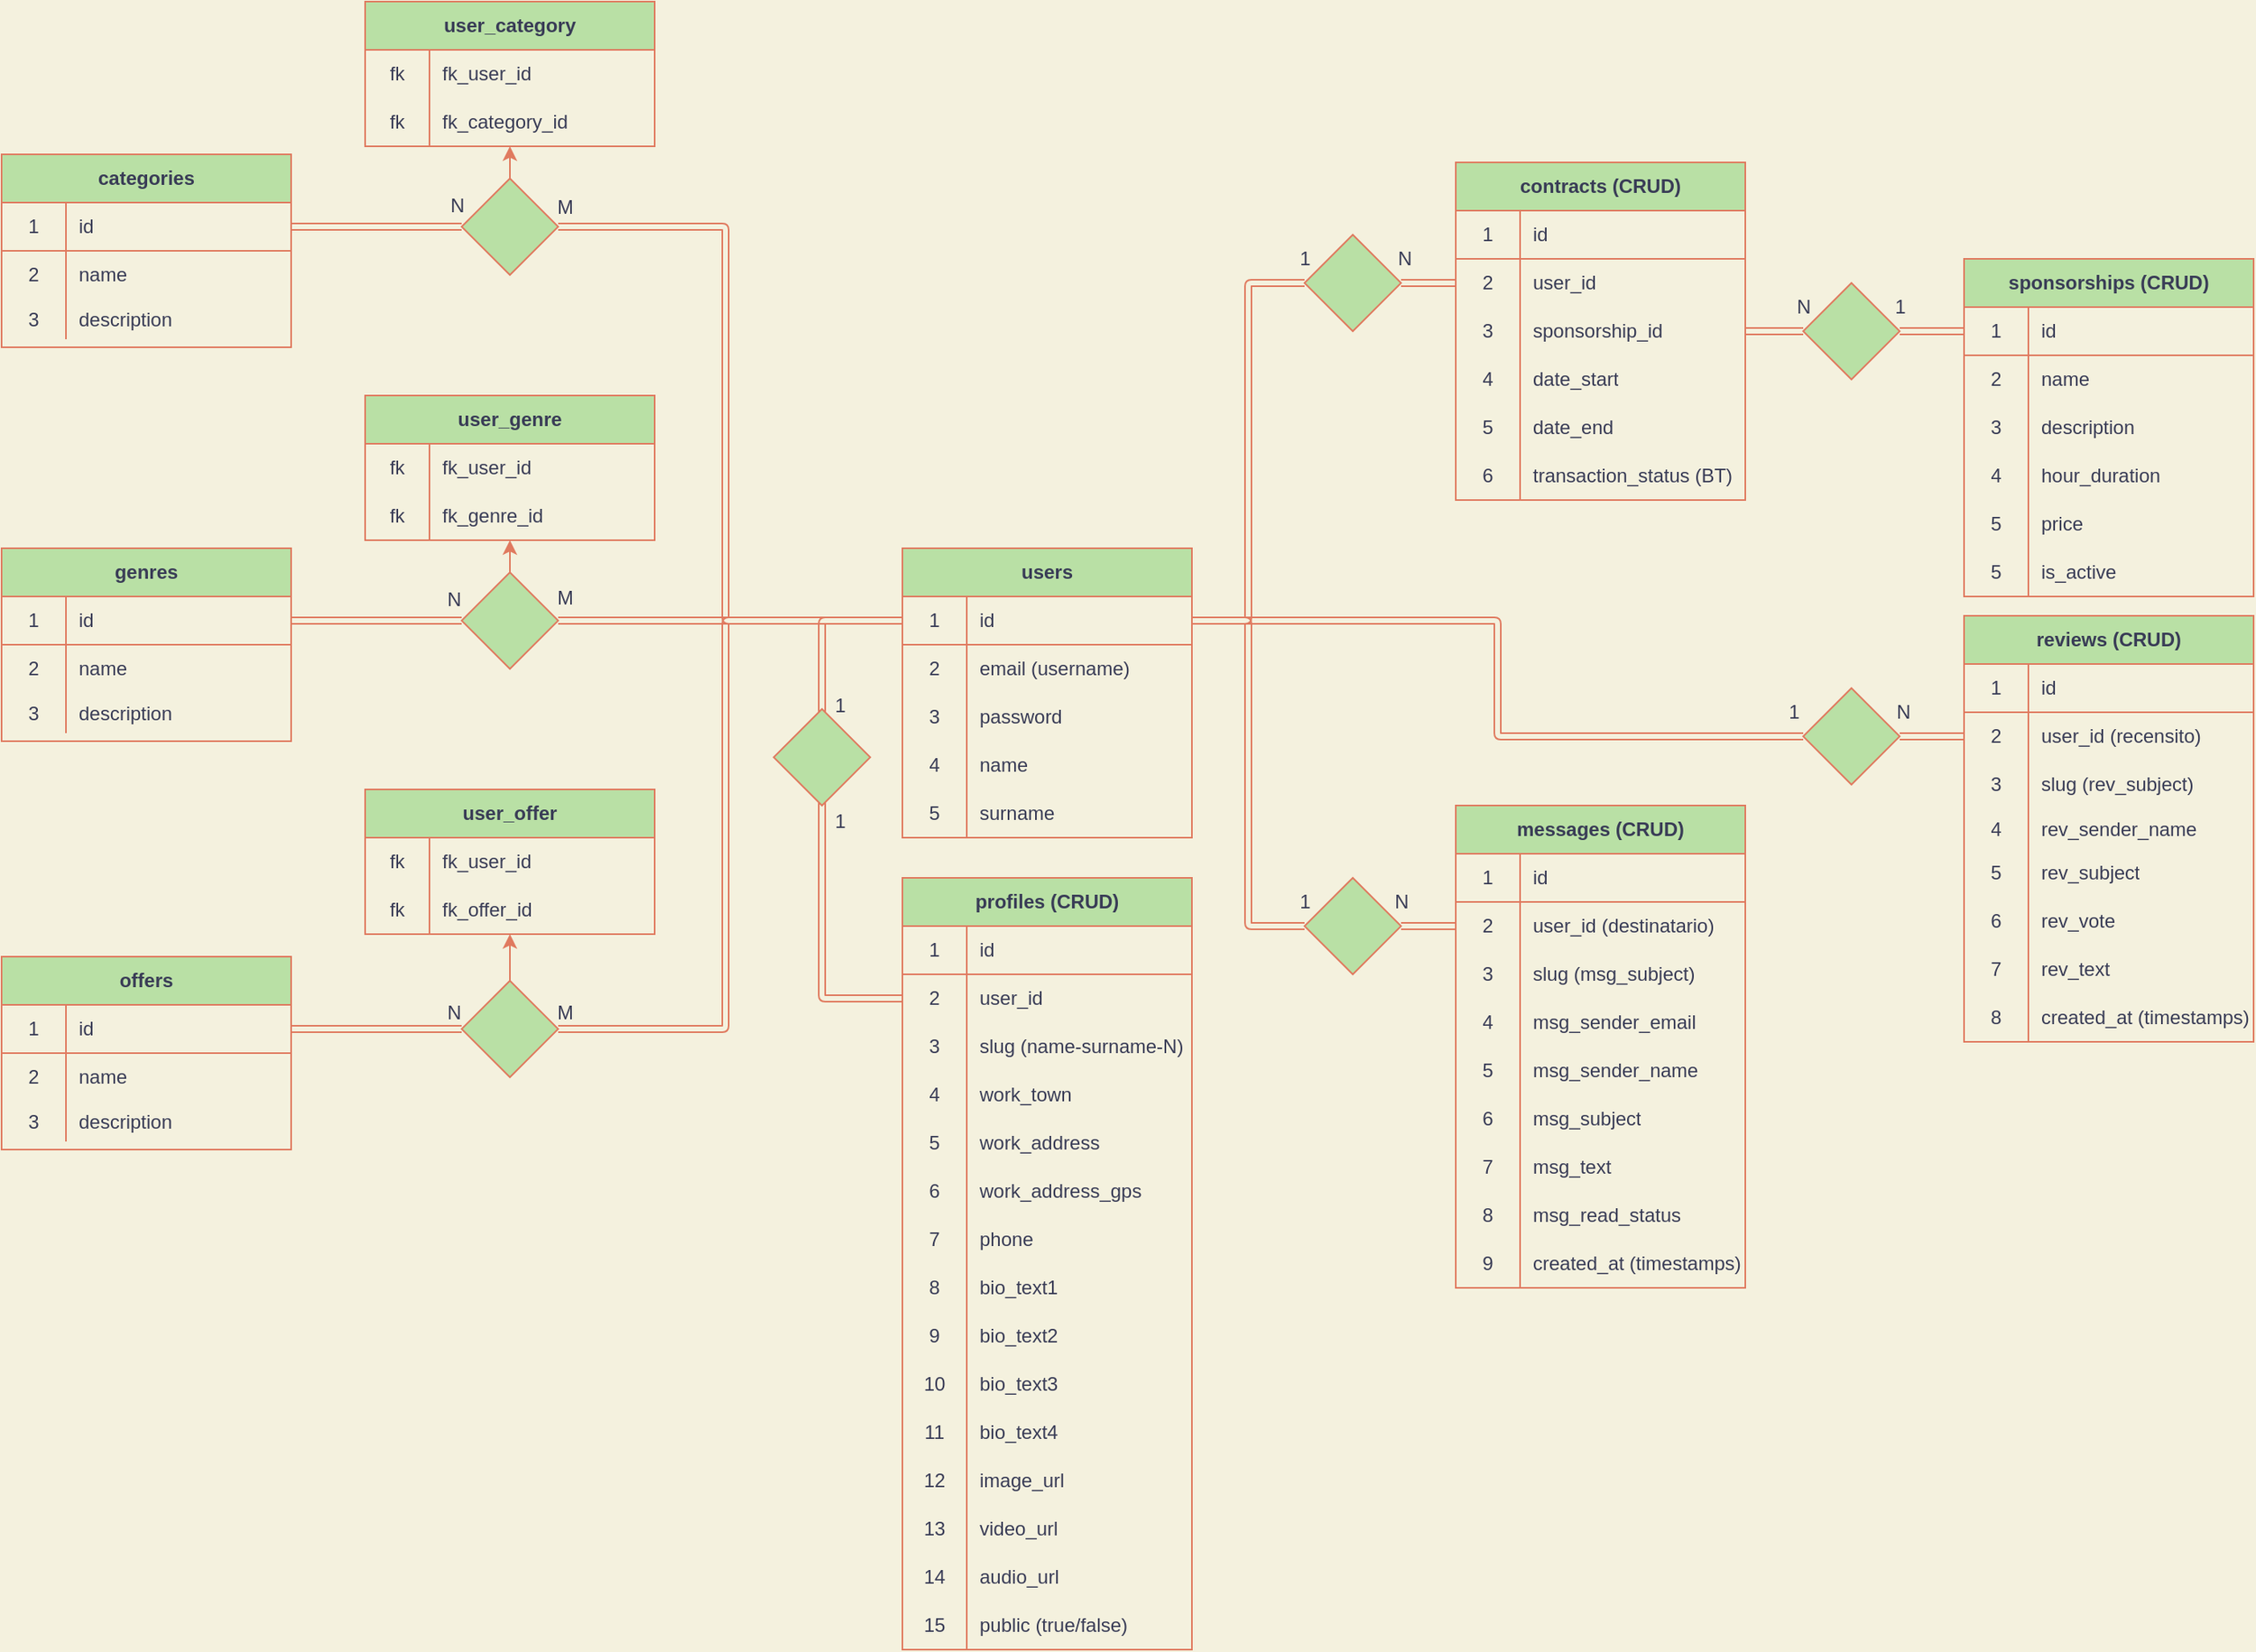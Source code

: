 <mxfile version="14.8.0" type="google"><diagram id="_VI0ZR1qN6ilA6LWQfwW" name="Page-1"><mxGraphModel dx="2128" dy="1656" grid="1" gridSize="10" guides="1" tooltips="1" connect="1" arrows="1" fold="1" page="1" pageScale="1" pageWidth="850" pageHeight="1100" background="#F4F1DE" math="0" shadow="0"><root><mxCell id="0"/><mxCell id="1" parent="0"/><mxCell id="2" value="users" style="shape=table;html=1;whiteSpace=wrap;startSize=30;container=1;collapsible=0;childLayout=tableLayout;fixedRows=1;rowLines=0;fontStyle=1;align=center;fillColor=#B9E0A5;strokeColor=#E07A5F;fontColor=#393C56;" parent="1" vertex="1"><mxGeometry x="230" y="160" width="180" height="180" as="geometry"/></mxCell><mxCell id="3" value="" style="shape=partialRectangle;html=1;whiteSpace=wrap;collapsible=0;dropTarget=0;pointerEvents=0;fillColor=none;top=0;left=0;bottom=1;right=0;points=[[0,0.5],[1,0.5]];portConstraint=eastwest;strokeColor=#E07A5F;fontColor=#393C56;" parent="2" vertex="1"><mxGeometry y="30" width="180" height="30" as="geometry"/></mxCell><mxCell id="4" value="1" style="shape=partialRectangle;html=1;whiteSpace=wrap;connectable=0;fillColor=none;top=0;left=0;bottom=0;right=0;overflow=hidden;strokeColor=#E07A5F;fontColor=#393C56;" parent="3" vertex="1"><mxGeometry width="40" height="30" as="geometry"/></mxCell><mxCell id="5" value="id" style="shape=partialRectangle;html=1;whiteSpace=wrap;connectable=0;fillColor=none;top=0;left=0;bottom=0;right=0;align=left;spacingLeft=6;overflow=hidden;strokeColor=#E07A5F;fontColor=#393C56;" parent="3" vertex="1"><mxGeometry x="40" width="140" height="30" as="geometry"/></mxCell><mxCell id="46" value="" style="shape=partialRectangle;html=1;whiteSpace=wrap;collapsible=0;dropTarget=0;pointerEvents=0;fillColor=none;top=0;left=0;bottom=0;right=0;points=[[0,0.5],[1,0.5]];portConstraint=eastwest;strokeColor=#E07A5F;fontColor=#393C56;" parent="2" vertex="1"><mxGeometry y="60" width="180" height="30" as="geometry"/></mxCell><mxCell id="47" value="2" style="shape=partialRectangle;html=1;whiteSpace=wrap;connectable=0;fillColor=none;top=0;left=0;bottom=0;right=0;overflow=hidden;strokeColor=#E07A5F;fontColor=#393C56;" parent="46" vertex="1"><mxGeometry width="40" height="30" as="geometry"/></mxCell><mxCell id="48" value="email (username)" style="shape=partialRectangle;html=1;whiteSpace=wrap;connectable=0;fillColor=none;top=0;left=0;bottom=0;right=0;align=left;spacingLeft=6;overflow=hidden;strokeColor=#E07A5F;fontColor=#393C56;" parent="46" vertex="1"><mxGeometry x="40" width="140" height="30" as="geometry"/></mxCell><mxCell id="12" value="" style="shape=partialRectangle;html=1;whiteSpace=wrap;collapsible=0;dropTarget=0;pointerEvents=0;fillColor=none;top=0;left=0;bottom=0;right=0;points=[[0,0.5],[1,0.5]];portConstraint=eastwest;strokeColor=#E07A5F;fontColor=#393C56;" parent="2" vertex="1"><mxGeometry y="90" width="180" height="30" as="geometry"/></mxCell><mxCell id="13" value="3" style="shape=partialRectangle;html=1;whiteSpace=wrap;connectable=0;fillColor=none;top=0;left=0;bottom=0;right=0;overflow=hidden;strokeColor=#E07A5F;fontColor=#393C56;" parent="12" vertex="1"><mxGeometry width="40" height="30" as="geometry"/></mxCell><mxCell id="14" value="password" style="shape=partialRectangle;html=1;whiteSpace=wrap;connectable=0;fillColor=none;top=0;left=0;bottom=0;right=0;align=left;spacingLeft=6;overflow=hidden;strokeColor=#E07A5F;fontColor=#393C56;" parent="12" vertex="1"><mxGeometry x="40" width="140" height="30" as="geometry"/></mxCell><mxCell id="DbkBKLpBq39THTdr0X-L-539" value="" style="shape=partialRectangle;html=1;whiteSpace=wrap;collapsible=0;dropTarget=0;pointerEvents=0;fillColor=none;top=0;left=0;bottom=0;right=0;points=[[0,0.5],[1,0.5]];portConstraint=eastwest;strokeColor=#E07A5F;fontColor=#393C56;" parent="2" vertex="1"><mxGeometry y="120" width="180" height="30" as="geometry"/></mxCell><mxCell id="DbkBKLpBq39THTdr0X-L-540" value="4" style="shape=partialRectangle;html=1;whiteSpace=wrap;connectable=0;fillColor=none;top=0;left=0;bottom=0;right=0;overflow=hidden;strokeColor=#E07A5F;fontColor=#393C56;" parent="DbkBKLpBq39THTdr0X-L-539" vertex="1"><mxGeometry width="40" height="30" as="geometry"/></mxCell><mxCell id="DbkBKLpBq39THTdr0X-L-541" value="name" style="shape=partialRectangle;html=1;whiteSpace=wrap;connectable=0;fillColor=none;top=0;left=0;bottom=0;right=0;align=left;spacingLeft=6;overflow=hidden;strokeColor=#E07A5F;fontColor=#393C56;" parent="DbkBKLpBq39THTdr0X-L-539" vertex="1"><mxGeometry x="40" width="140" height="30" as="geometry"/></mxCell><mxCell id="DbkBKLpBq39THTdr0X-L-542" value="" style="shape=partialRectangle;html=1;whiteSpace=wrap;collapsible=0;dropTarget=0;pointerEvents=0;fillColor=none;top=0;left=0;bottom=0;right=0;points=[[0,0.5],[1,0.5]];portConstraint=eastwest;strokeColor=#E07A5F;fontColor=#393C56;" parent="2" vertex="1"><mxGeometry y="150" width="180" height="30" as="geometry"/></mxCell><mxCell id="DbkBKLpBq39THTdr0X-L-543" value="5" style="shape=partialRectangle;html=1;whiteSpace=wrap;connectable=0;fillColor=none;top=0;left=0;bottom=0;right=0;overflow=hidden;strokeColor=#E07A5F;fontColor=#393C56;" parent="DbkBKLpBq39THTdr0X-L-542" vertex="1"><mxGeometry width="40" height="30" as="geometry"/></mxCell><mxCell id="DbkBKLpBq39THTdr0X-L-544" value="surname" style="shape=partialRectangle;html=1;whiteSpace=wrap;connectable=0;fillColor=none;top=0;left=0;bottom=0;right=0;align=left;spacingLeft=6;overflow=hidden;strokeColor=#E07A5F;fontColor=#393C56;" parent="DbkBKLpBq39THTdr0X-L-542" vertex="1"><mxGeometry x="40" width="140" height="30" as="geometry"/></mxCell><mxCell id="49" value="contracts (CRUD)" style="shape=table;html=1;whiteSpace=wrap;startSize=30;container=1;collapsible=0;childLayout=tableLayout;fixedRows=1;rowLines=0;fontStyle=1;align=center;fillColor=#B9E0A5;strokeColor=#E07A5F;fontColor=#393C56;" parent="1" vertex="1"><mxGeometry x="574" y="-80" width="180" height="210" as="geometry"/></mxCell><mxCell id="50" value="" style="shape=partialRectangle;html=1;whiteSpace=wrap;collapsible=0;dropTarget=0;pointerEvents=0;fillColor=none;top=0;left=0;bottom=1;right=0;points=[[0,0.5],[1,0.5]];portConstraint=eastwest;strokeColor=#E07A5F;fontColor=#393C56;" parent="49" vertex="1"><mxGeometry y="30" width="180" height="30" as="geometry"/></mxCell><mxCell id="51" value="1" style="shape=partialRectangle;html=1;whiteSpace=wrap;connectable=0;fillColor=none;top=0;left=0;bottom=0;right=0;overflow=hidden;strokeColor=#E07A5F;fontColor=#393C56;" parent="50" vertex="1"><mxGeometry width="40" height="30" as="geometry"/></mxCell><mxCell id="52" value="id" style="shape=partialRectangle;html=1;whiteSpace=wrap;connectable=0;fillColor=none;top=0;left=0;bottom=0;right=0;align=left;spacingLeft=6;overflow=hidden;strokeColor=#E07A5F;fontColor=#393C56;" parent="50" vertex="1"><mxGeometry x="40" width="140" height="30" as="geometry"/></mxCell><mxCell id="53" value="" style="shape=partialRectangle;html=1;whiteSpace=wrap;collapsible=0;dropTarget=0;pointerEvents=0;fillColor=none;top=0;left=0;bottom=0;right=0;points=[[0,0.5],[1,0.5]];portConstraint=eastwest;strokeColor=#E07A5F;fontColor=#393C56;" parent="49" vertex="1"><mxGeometry y="60" width="180" height="30" as="geometry"/></mxCell><mxCell id="54" value="2" style="shape=partialRectangle;html=1;whiteSpace=wrap;connectable=0;fillColor=none;top=0;left=0;bottom=0;right=0;overflow=hidden;strokeColor=#E07A5F;fontColor=#393C56;" parent="53" vertex="1"><mxGeometry width="40" height="30" as="geometry"/></mxCell><mxCell id="55" value="user_id" style="shape=partialRectangle;html=1;whiteSpace=wrap;connectable=0;fillColor=none;top=0;left=0;bottom=0;right=0;align=left;spacingLeft=6;overflow=hidden;strokeColor=#E07A5F;fontColor=#393C56;" parent="53" vertex="1"><mxGeometry x="40" width="140" height="30" as="geometry"/></mxCell><mxCell id="56" value="" style="shape=partialRectangle;html=1;whiteSpace=wrap;collapsible=0;dropTarget=0;pointerEvents=0;fillColor=none;top=0;left=0;bottom=0;right=0;points=[[0,0.5],[1,0.5]];portConstraint=eastwest;strokeColor=#E07A5F;fontColor=#393C56;" parent="49" vertex="1"><mxGeometry y="90" width="180" height="30" as="geometry"/></mxCell><mxCell id="57" value="3" style="shape=partialRectangle;html=1;whiteSpace=wrap;connectable=0;fillColor=none;top=0;left=0;bottom=0;right=0;overflow=hidden;strokeColor=#E07A5F;fontColor=#393C56;" parent="56" vertex="1"><mxGeometry width="40" height="30" as="geometry"/></mxCell><mxCell id="58" value="sponsorship_id" style="shape=partialRectangle;html=1;whiteSpace=wrap;connectable=0;fillColor=none;top=0;left=0;bottom=0;right=0;align=left;spacingLeft=6;overflow=hidden;strokeColor=#E07A5F;fontColor=#393C56;" parent="56" vertex="1"><mxGeometry x="40" width="140" height="30" as="geometry"/></mxCell><mxCell id="59" value="" style="shape=partialRectangle;html=1;whiteSpace=wrap;collapsible=0;dropTarget=0;pointerEvents=0;fillColor=none;top=0;left=0;bottom=0;right=0;points=[[0,0.5],[1,0.5]];portConstraint=eastwest;strokeColor=#E07A5F;fontColor=#393C56;" parent="49" vertex="1"><mxGeometry y="120" width="180" height="30" as="geometry"/></mxCell><mxCell id="60" value="4" style="shape=partialRectangle;html=1;whiteSpace=wrap;connectable=0;fillColor=none;top=0;left=0;bottom=0;right=0;overflow=hidden;strokeColor=#E07A5F;fontColor=#393C56;" parent="59" vertex="1"><mxGeometry width="40" height="30" as="geometry"/></mxCell><mxCell id="61" value="date_start" style="shape=partialRectangle;html=1;whiteSpace=wrap;connectable=0;fillColor=none;top=0;left=0;bottom=0;right=0;align=left;spacingLeft=6;overflow=hidden;strokeColor=#E07A5F;fontColor=#393C56;" parent="59" vertex="1"><mxGeometry x="40" width="140" height="30" as="geometry"/></mxCell><mxCell id="62" value="" style="shape=partialRectangle;html=1;whiteSpace=wrap;collapsible=0;dropTarget=0;pointerEvents=0;fillColor=none;top=0;left=0;bottom=0;right=0;points=[[0,0.5],[1,0.5]];portConstraint=eastwest;strokeColor=#E07A5F;fontColor=#393C56;" parent="49" vertex="1"><mxGeometry y="150" width="180" height="30" as="geometry"/></mxCell><mxCell id="63" value="5" style="shape=partialRectangle;html=1;whiteSpace=wrap;connectable=0;fillColor=none;top=0;left=0;bottom=0;right=0;overflow=hidden;strokeColor=#E07A5F;fontColor=#393C56;" parent="62" vertex="1"><mxGeometry width="40" height="30" as="geometry"/></mxCell><mxCell id="64" value="date_end" style="shape=partialRectangle;html=1;whiteSpace=wrap;connectable=0;fillColor=none;top=0;left=0;bottom=0;right=0;align=left;spacingLeft=6;overflow=hidden;strokeColor=#E07A5F;fontColor=#393C56;" parent="62" vertex="1"><mxGeometry x="40" width="140" height="30" as="geometry"/></mxCell><mxCell id="384" value="" style="shape=partialRectangle;html=1;whiteSpace=wrap;collapsible=0;dropTarget=0;pointerEvents=0;fillColor=none;top=0;left=0;bottom=0;right=0;points=[[0,0.5],[1,0.5]];portConstraint=eastwest;strokeColor=#E07A5F;fontColor=#393C56;" parent="49" vertex="1"><mxGeometry y="180" width="180" height="30" as="geometry"/></mxCell><mxCell id="385" value="6" style="shape=partialRectangle;html=1;whiteSpace=wrap;connectable=0;fillColor=none;top=0;left=0;bottom=0;right=0;overflow=hidden;strokeColor=#E07A5F;fontColor=#393C56;" parent="384" vertex="1"><mxGeometry width="40" height="30" as="geometry"/></mxCell><mxCell id="386" value="transaction_status (BT)" style="shape=partialRectangle;html=1;whiteSpace=wrap;connectable=0;fillColor=none;top=0;left=0;bottom=0;right=0;align=left;spacingLeft=6;overflow=hidden;strokeColor=#E07A5F;fontColor=#393C56;" parent="384" vertex="1"><mxGeometry x="40" width="140" height="30" as="geometry"/></mxCell><mxCell id="74" value="categories" style="shape=table;html=1;whiteSpace=wrap;startSize=30;container=1;collapsible=0;childLayout=tableLayout;fixedRows=1;rowLines=0;fontStyle=1;align=center;fillColor=#B9E0A5;strokeColor=#E07A5F;fontColor=#393C56;" parent="1" vertex="1"><mxGeometry x="-330" y="-85" width="180" height="120" as="geometry"/></mxCell><mxCell id="75" value="" style="shape=partialRectangle;html=1;whiteSpace=wrap;collapsible=0;dropTarget=0;pointerEvents=0;fillColor=none;top=0;left=0;bottom=1;right=0;points=[[0,0.5],[1,0.5]];portConstraint=eastwest;strokeColor=#E07A5F;fontColor=#393C56;" parent="74" vertex="1"><mxGeometry y="30" width="180" height="30" as="geometry"/></mxCell><mxCell id="76" value="1" style="shape=partialRectangle;html=1;whiteSpace=wrap;connectable=0;fillColor=none;top=0;left=0;bottom=0;right=0;overflow=hidden;strokeColor=#E07A5F;fontColor=#393C56;" parent="75" vertex="1"><mxGeometry width="40" height="30" as="geometry"/></mxCell><mxCell id="77" value="id" style="shape=partialRectangle;html=1;whiteSpace=wrap;connectable=0;fillColor=none;top=0;left=0;bottom=0;right=0;align=left;spacingLeft=6;overflow=hidden;strokeColor=#E07A5F;fontColor=#393C56;" parent="75" vertex="1"><mxGeometry x="40" width="140" height="30" as="geometry"/></mxCell><mxCell id="78" value="" style="shape=partialRectangle;html=1;whiteSpace=wrap;collapsible=0;dropTarget=0;pointerEvents=0;fillColor=none;top=0;left=0;bottom=0;right=0;points=[[0,0.5],[1,0.5]];portConstraint=eastwest;strokeColor=#E07A5F;fontColor=#393C56;" parent="74" vertex="1"><mxGeometry y="60" width="180" height="30" as="geometry"/></mxCell><mxCell id="79" value="2" style="shape=partialRectangle;html=1;whiteSpace=wrap;connectable=0;fillColor=none;top=0;left=0;bottom=0;right=0;overflow=hidden;strokeColor=#E07A5F;fontColor=#393C56;" parent="78" vertex="1"><mxGeometry width="40" height="30" as="geometry"/></mxCell><mxCell id="80" value="name" style="shape=partialRectangle;html=1;whiteSpace=wrap;connectable=0;fillColor=none;top=0;left=0;bottom=0;right=0;align=left;spacingLeft=6;overflow=hidden;strokeColor=#E07A5F;fontColor=#393C56;" parent="78" vertex="1"><mxGeometry x="40" width="140" height="30" as="geometry"/></mxCell><mxCell id="81" value="" style="shape=partialRectangle;html=1;whiteSpace=wrap;collapsible=0;dropTarget=0;pointerEvents=0;fillColor=none;top=0;left=0;bottom=0;right=0;points=[[0,0.5],[1,0.5]];portConstraint=eastwest;strokeColor=#E07A5F;fontColor=#393C56;" parent="74" vertex="1"><mxGeometry y="90" width="180" height="25" as="geometry"/></mxCell><mxCell id="82" value="3" style="shape=partialRectangle;html=1;whiteSpace=wrap;connectable=0;fillColor=none;top=0;left=0;bottom=0;right=0;overflow=hidden;strokeColor=#E07A5F;fontColor=#393C56;" parent="81" vertex="1"><mxGeometry width="40" height="25" as="geometry"/></mxCell><mxCell id="83" value="description" style="shape=partialRectangle;html=1;whiteSpace=wrap;connectable=0;fillColor=none;top=0;left=0;bottom=0;right=0;align=left;spacingLeft=6;overflow=hidden;strokeColor=#E07A5F;fontColor=#393C56;" parent="81" vertex="1"><mxGeometry x="40" width="140" height="25" as="geometry"/></mxCell><mxCell id="99" value="user_category" style="shape=table;html=1;whiteSpace=wrap;startSize=30;container=1;collapsible=0;childLayout=tableLayout;fixedRows=1;rowLines=0;fontStyle=1;align=center;fillColor=#B9E0A5;strokeColor=#E07A5F;fontColor=#393C56;" parent="1" vertex="1"><mxGeometry x="-104" y="-180" width="180" height="90" as="geometry"/></mxCell><mxCell id="124" value="" style="shape=partialRectangle;html=1;whiteSpace=wrap;collapsible=0;dropTarget=0;pointerEvents=0;fillColor=none;top=0;left=0;bottom=0;right=0;points=[[0,0.5],[1,0.5]];portConstraint=eastwest;strokeColor=#E07A5F;fontColor=#393C56;" parent="99" vertex="1"><mxGeometry y="30" width="180" height="30" as="geometry"/></mxCell><mxCell id="125" value="fk" style="shape=partialRectangle;html=1;whiteSpace=wrap;connectable=0;fillColor=none;top=0;left=0;bottom=0;right=0;overflow=hidden;strokeColor=#E07A5F;fontColor=#393C56;" parent="124" vertex="1"><mxGeometry width="40" height="30" as="geometry"/></mxCell><mxCell id="126" value="fk_user_id" style="shape=partialRectangle;html=1;whiteSpace=wrap;connectable=0;fillColor=none;top=0;left=0;bottom=0;right=0;align=left;spacingLeft=6;overflow=hidden;strokeColor=#E07A5F;fontColor=#393C56;" parent="124" vertex="1"><mxGeometry x="40" width="140" height="30" as="geometry"/></mxCell><mxCell id="103" value="" style="shape=partialRectangle;html=1;whiteSpace=wrap;collapsible=0;dropTarget=0;pointerEvents=0;fillColor=none;top=0;left=0;bottom=0;right=0;points=[[0,0.5],[1,0.5]];portConstraint=eastwest;strokeColor=#E07A5F;fontColor=#393C56;" parent="99" vertex="1"><mxGeometry y="60" width="180" height="30" as="geometry"/></mxCell><mxCell id="104" value="fk" style="shape=partialRectangle;html=1;whiteSpace=wrap;connectable=0;fillColor=none;top=0;left=0;bottom=0;right=0;overflow=hidden;strokeColor=#E07A5F;fontColor=#393C56;" parent="103" vertex="1"><mxGeometry width="40" height="30" as="geometry"/></mxCell><mxCell id="105" value="fk_category_id" style="shape=partialRectangle;html=1;whiteSpace=wrap;connectable=0;fillColor=none;top=0;left=0;bottom=0;right=0;align=left;spacingLeft=6;overflow=hidden;strokeColor=#E07A5F;fontColor=#393C56;" parent="103" vertex="1"><mxGeometry x="40" width="140" height="30" as="geometry"/></mxCell><mxCell id="131" style="edgeStyle=orthogonalEdgeStyle;shape=link;curved=0;rounded=1;sketch=0;orthogonalLoop=1;jettySize=auto;html=1;exitX=0;exitY=0.5;exitDx=0;exitDy=0;entryX=1;entryY=0.5;entryDx=0;entryDy=0;labelBackgroundColor=#F4F1DE;strokeColor=#E07A5F;fontColor=#393C56;" parent="1" source="490" target="75" edge="1"><mxGeometry relative="1" as="geometry"/></mxCell><mxCell id="132" value="genres" style="shape=table;html=1;whiteSpace=wrap;startSize=30;container=1;collapsible=0;childLayout=tableLayout;fixedRows=1;rowLines=0;fontStyle=1;align=center;fillColor=#B9E0A5;strokeColor=#E07A5F;fontColor=#393C56;" parent="1" vertex="1"><mxGeometry x="-330" y="160" width="180" height="120" as="geometry"/></mxCell><mxCell id="133" value="" style="shape=partialRectangle;html=1;whiteSpace=wrap;collapsible=0;dropTarget=0;pointerEvents=0;fillColor=none;top=0;left=0;bottom=1;right=0;points=[[0,0.5],[1,0.5]];portConstraint=eastwest;strokeColor=#E07A5F;fontColor=#393C56;" parent="132" vertex="1"><mxGeometry y="30" width="180" height="30" as="geometry"/></mxCell><mxCell id="134" value="1" style="shape=partialRectangle;html=1;whiteSpace=wrap;connectable=0;fillColor=none;top=0;left=0;bottom=0;right=0;overflow=hidden;strokeColor=#E07A5F;fontColor=#393C56;" parent="133" vertex="1"><mxGeometry width="40" height="30" as="geometry"/></mxCell><mxCell id="135" value="id" style="shape=partialRectangle;html=1;whiteSpace=wrap;connectable=0;fillColor=none;top=0;left=0;bottom=0;right=0;align=left;spacingLeft=6;overflow=hidden;strokeColor=#E07A5F;fontColor=#393C56;" parent="133" vertex="1"><mxGeometry x="40" width="140" height="30" as="geometry"/></mxCell><mxCell id="136" value="" style="shape=partialRectangle;html=1;whiteSpace=wrap;collapsible=0;dropTarget=0;pointerEvents=0;fillColor=none;top=0;left=0;bottom=0;right=0;points=[[0,0.5],[1,0.5]];portConstraint=eastwest;strokeColor=#E07A5F;fontColor=#393C56;" parent="132" vertex="1"><mxGeometry y="60" width="180" height="30" as="geometry"/></mxCell><mxCell id="137" value="2" style="shape=partialRectangle;html=1;whiteSpace=wrap;connectable=0;fillColor=none;top=0;left=0;bottom=0;right=0;overflow=hidden;strokeColor=#E07A5F;fontColor=#393C56;" parent="136" vertex="1"><mxGeometry width="40" height="30" as="geometry"/></mxCell><mxCell id="138" value="name" style="shape=partialRectangle;html=1;whiteSpace=wrap;connectable=0;fillColor=none;top=0;left=0;bottom=0;right=0;align=left;spacingLeft=6;overflow=hidden;strokeColor=#E07A5F;fontColor=#393C56;" parent="136" vertex="1"><mxGeometry x="40" width="140" height="30" as="geometry"/></mxCell><mxCell id="139" value="" style="shape=partialRectangle;html=1;whiteSpace=wrap;collapsible=0;dropTarget=0;pointerEvents=0;fillColor=none;top=0;left=0;bottom=0;right=0;points=[[0,0.5],[1,0.5]];portConstraint=eastwest;strokeColor=#E07A5F;fontColor=#393C56;" parent="132" vertex="1"><mxGeometry y="90" width="180" height="25" as="geometry"/></mxCell><mxCell id="140" value="3" style="shape=partialRectangle;html=1;whiteSpace=wrap;connectable=0;fillColor=none;top=0;left=0;bottom=0;right=0;overflow=hidden;strokeColor=#E07A5F;fontColor=#393C56;" parent="139" vertex="1"><mxGeometry width="40" height="25" as="geometry"/></mxCell><mxCell id="141" value="description" style="shape=partialRectangle;html=1;whiteSpace=wrap;connectable=0;fillColor=none;top=0;left=0;bottom=0;right=0;align=left;spacingLeft=6;overflow=hidden;strokeColor=#E07A5F;fontColor=#393C56;" parent="139" vertex="1"><mxGeometry x="40" width="140" height="25" as="geometry"/></mxCell><mxCell id="142" value="user_genre" style="shape=table;html=1;whiteSpace=wrap;startSize=30;container=1;collapsible=0;childLayout=tableLayout;fixedRows=1;rowLines=0;fontStyle=1;align=center;fillColor=#B9E0A5;strokeColor=#E07A5F;fontColor=#393C56;" parent="1" vertex="1"><mxGeometry x="-104" y="65" width="180" height="90" as="geometry"/></mxCell><mxCell id="143" value="" style="shape=partialRectangle;html=1;whiteSpace=wrap;collapsible=0;dropTarget=0;pointerEvents=0;fillColor=none;top=0;left=0;bottom=0;right=0;points=[[0,0.5],[1,0.5]];portConstraint=eastwest;strokeColor=#E07A5F;fontColor=#393C56;" parent="142" vertex="1"><mxGeometry y="30" width="180" height="30" as="geometry"/></mxCell><mxCell id="144" value="fk" style="shape=partialRectangle;html=1;whiteSpace=wrap;connectable=0;fillColor=none;top=0;left=0;bottom=0;right=0;overflow=hidden;strokeColor=#E07A5F;fontColor=#393C56;" parent="143" vertex="1"><mxGeometry width="40" height="30" as="geometry"/></mxCell><mxCell id="145" value="fk_user_id" style="shape=partialRectangle;html=1;whiteSpace=wrap;connectable=0;fillColor=none;top=0;left=0;bottom=0;right=0;align=left;spacingLeft=6;overflow=hidden;strokeColor=#E07A5F;fontColor=#393C56;" parent="143" vertex="1"><mxGeometry x="40" width="140" height="30" as="geometry"/></mxCell><mxCell id="146" value="" style="shape=partialRectangle;html=1;whiteSpace=wrap;collapsible=0;dropTarget=0;pointerEvents=0;fillColor=none;top=0;left=0;bottom=0;right=0;points=[[0,0.5],[1,0.5]];portConstraint=eastwest;strokeColor=#E07A5F;fontColor=#393C56;" parent="142" vertex="1"><mxGeometry y="60" width="180" height="30" as="geometry"/></mxCell><mxCell id="147" value="fk" style="shape=partialRectangle;html=1;whiteSpace=wrap;connectable=0;fillColor=none;top=0;left=0;bottom=0;right=0;overflow=hidden;strokeColor=#E07A5F;fontColor=#393C56;" parent="146" vertex="1"><mxGeometry width="40" height="30" as="geometry"/></mxCell><mxCell id="148" value="fk_genre_id" style="shape=partialRectangle;html=1;whiteSpace=wrap;connectable=0;fillColor=none;top=0;left=0;bottom=0;right=0;align=left;spacingLeft=6;overflow=hidden;strokeColor=#E07A5F;fontColor=#393C56;" parent="146" vertex="1"><mxGeometry x="40" width="140" height="30" as="geometry"/></mxCell><mxCell id="156" value="offers" style="shape=table;html=1;whiteSpace=wrap;startSize=30;container=1;collapsible=0;childLayout=tableLayout;fixedRows=1;rowLines=0;fontStyle=1;align=center;fillColor=#B9E0A5;strokeColor=#E07A5F;fontColor=#393C56;" parent="1" vertex="1"><mxGeometry x="-330" y="414" width="180" height="120" as="geometry"/></mxCell><mxCell id="157" value="" style="shape=partialRectangle;html=1;whiteSpace=wrap;collapsible=0;dropTarget=0;pointerEvents=0;fillColor=none;top=0;left=0;bottom=1;right=0;points=[[0,0.5],[1,0.5]];portConstraint=eastwest;strokeColor=#E07A5F;fontColor=#393C56;" parent="156" vertex="1"><mxGeometry y="30" width="180" height="30" as="geometry"/></mxCell><mxCell id="158" value="1" style="shape=partialRectangle;html=1;whiteSpace=wrap;connectable=0;fillColor=none;top=0;left=0;bottom=0;right=0;overflow=hidden;strokeColor=#E07A5F;fontColor=#393C56;" parent="157" vertex="1"><mxGeometry width="40" height="30" as="geometry"/></mxCell><mxCell id="159" value="id" style="shape=partialRectangle;html=1;whiteSpace=wrap;connectable=0;fillColor=none;top=0;left=0;bottom=0;right=0;align=left;spacingLeft=6;overflow=hidden;strokeColor=#E07A5F;fontColor=#393C56;" parent="157" vertex="1"><mxGeometry x="40" width="140" height="30" as="geometry"/></mxCell><mxCell id="160" value="" style="shape=partialRectangle;html=1;whiteSpace=wrap;collapsible=0;dropTarget=0;pointerEvents=0;fillColor=none;top=0;left=0;bottom=0;right=0;points=[[0,0.5],[1,0.5]];portConstraint=eastwest;strokeColor=#E07A5F;fontColor=#393C56;" parent="156" vertex="1"><mxGeometry y="60" width="180" height="30" as="geometry"/></mxCell><mxCell id="161" value="2" style="shape=partialRectangle;html=1;whiteSpace=wrap;connectable=0;fillColor=none;top=0;left=0;bottom=0;right=0;overflow=hidden;strokeColor=#E07A5F;fontColor=#393C56;" parent="160" vertex="1"><mxGeometry width="40" height="30" as="geometry"/></mxCell><mxCell id="162" value="name" style="shape=partialRectangle;html=1;whiteSpace=wrap;connectable=0;fillColor=none;top=0;left=0;bottom=0;right=0;align=left;spacingLeft=6;overflow=hidden;strokeColor=#E07A5F;fontColor=#393C56;" parent="160" vertex="1"><mxGeometry x="40" width="140" height="30" as="geometry"/></mxCell><mxCell id="163" value="" style="shape=partialRectangle;html=1;whiteSpace=wrap;collapsible=0;dropTarget=0;pointerEvents=0;fillColor=none;top=0;left=0;bottom=0;right=0;points=[[0,0.5],[1,0.5]];portConstraint=eastwest;strokeColor=#E07A5F;fontColor=#393C56;" parent="156" vertex="1"><mxGeometry y="90" width="180" height="25" as="geometry"/></mxCell><mxCell id="164" value="3" style="shape=partialRectangle;html=1;whiteSpace=wrap;connectable=0;fillColor=none;top=0;left=0;bottom=0;right=0;overflow=hidden;strokeColor=#E07A5F;fontColor=#393C56;" parent="163" vertex="1"><mxGeometry width="40" height="25" as="geometry"/></mxCell><mxCell id="165" value="description" style="shape=partialRectangle;html=1;whiteSpace=wrap;connectable=0;fillColor=none;top=0;left=0;bottom=0;right=0;align=left;spacingLeft=6;overflow=hidden;strokeColor=#E07A5F;fontColor=#393C56;" parent="163" vertex="1"><mxGeometry x="40" width="140" height="25" as="geometry"/></mxCell><mxCell id="166" value="user_offer" style="shape=table;html=1;whiteSpace=wrap;startSize=30;container=1;collapsible=0;childLayout=tableLayout;fixedRows=1;rowLines=0;fontStyle=1;align=center;fillColor=#B9E0A5;strokeColor=#E07A5F;fontColor=#393C56;" parent="1" vertex="1"><mxGeometry x="-104" y="310" width="180" height="90" as="geometry"/></mxCell><mxCell id="167" value="" style="shape=partialRectangle;html=1;whiteSpace=wrap;collapsible=0;dropTarget=0;pointerEvents=0;fillColor=none;top=0;left=0;bottom=0;right=0;points=[[0,0.5],[1,0.5]];portConstraint=eastwest;strokeColor=#E07A5F;fontColor=#393C56;" parent="166" vertex="1"><mxGeometry y="30" width="180" height="30" as="geometry"/></mxCell><mxCell id="168" value="fk" style="shape=partialRectangle;html=1;whiteSpace=wrap;connectable=0;fillColor=none;top=0;left=0;bottom=0;right=0;overflow=hidden;strokeColor=#E07A5F;fontColor=#393C56;" parent="167" vertex="1"><mxGeometry width="40" height="30" as="geometry"/></mxCell><mxCell id="169" value="fk_user_id" style="shape=partialRectangle;html=1;whiteSpace=wrap;connectable=0;fillColor=none;top=0;left=0;bottom=0;right=0;align=left;spacingLeft=6;overflow=hidden;strokeColor=#E07A5F;fontColor=#393C56;" parent="167" vertex="1"><mxGeometry x="40" width="140" height="30" as="geometry"/></mxCell><mxCell id="170" value="" style="shape=partialRectangle;html=1;whiteSpace=wrap;collapsible=0;dropTarget=0;pointerEvents=0;fillColor=none;top=0;left=0;bottom=0;right=0;points=[[0,0.5],[1,0.5]];portConstraint=eastwest;strokeColor=#E07A5F;fontColor=#393C56;" parent="166" vertex="1"><mxGeometry y="60" width="180" height="30" as="geometry"/></mxCell><mxCell id="171" value="fk" style="shape=partialRectangle;html=1;whiteSpace=wrap;connectable=0;fillColor=none;top=0;left=0;bottom=0;right=0;overflow=hidden;strokeColor=#E07A5F;fontColor=#393C56;" parent="170" vertex="1"><mxGeometry width="40" height="30" as="geometry"/></mxCell><mxCell id="172" value="fk_offer_id" style="shape=partialRectangle;html=1;whiteSpace=wrap;connectable=0;fillColor=none;top=0;left=0;bottom=0;right=0;align=left;spacingLeft=6;overflow=hidden;strokeColor=#E07A5F;fontColor=#393C56;" parent="170" vertex="1"><mxGeometry x="40" width="140" height="30" as="geometry"/></mxCell><mxCell id="177" style="edgeStyle=orthogonalEdgeStyle;shape=link;curved=0;rounded=1;sketch=0;orthogonalLoop=1;jettySize=auto;html=1;exitX=0;exitY=0.5;exitDx=0;exitDy=0;entryX=1;entryY=0.5;entryDx=0;entryDy=0;labelBackgroundColor=#F4F1DE;strokeColor=#E07A5F;fontColor=#393C56;" parent="1" source="494" target="157" edge="1"><mxGeometry relative="1" as="geometry"/></mxCell><mxCell id="178" value="sponsorships (CRUD)" style="shape=table;html=1;whiteSpace=wrap;startSize=30;container=1;collapsible=0;childLayout=tableLayout;fixedRows=1;rowLines=0;fontStyle=1;align=center;fillColor=#B9E0A5;strokeColor=#E07A5F;fontColor=#393C56;" parent="1" vertex="1"><mxGeometry x="890" y="-20" width="180" height="210" as="geometry"/></mxCell><mxCell id="179" value="" style="shape=partialRectangle;html=1;whiteSpace=wrap;collapsible=0;dropTarget=0;pointerEvents=0;fillColor=none;top=0;left=0;bottom=1;right=0;points=[[0,0.5],[1,0.5]];portConstraint=eastwest;strokeColor=#E07A5F;fontColor=#393C56;" parent="178" vertex="1"><mxGeometry y="30" width="180" height="30" as="geometry"/></mxCell><mxCell id="180" value="1" style="shape=partialRectangle;html=1;whiteSpace=wrap;connectable=0;fillColor=none;top=0;left=0;bottom=0;right=0;overflow=hidden;strokeColor=#E07A5F;fontColor=#393C56;" parent="179" vertex="1"><mxGeometry width="40" height="30" as="geometry"/></mxCell><mxCell id="181" value="id" style="shape=partialRectangle;html=1;whiteSpace=wrap;connectable=0;fillColor=none;top=0;left=0;bottom=0;right=0;align=left;spacingLeft=6;overflow=hidden;strokeColor=#E07A5F;fontColor=#393C56;" parent="179" vertex="1"><mxGeometry x="40" width="140" height="30" as="geometry"/></mxCell><mxCell id="185" value="" style="shape=partialRectangle;html=1;whiteSpace=wrap;collapsible=0;dropTarget=0;pointerEvents=0;fillColor=none;top=0;left=0;bottom=0;right=0;points=[[0,0.5],[1,0.5]];portConstraint=eastwest;strokeColor=#E07A5F;fontColor=#393C56;" parent="178" vertex="1"><mxGeometry y="60" width="180" height="30" as="geometry"/></mxCell><mxCell id="186" value="2" style="shape=partialRectangle;html=1;whiteSpace=wrap;connectable=0;fillColor=none;top=0;left=0;bottom=0;right=0;overflow=hidden;strokeColor=#E07A5F;fontColor=#393C56;" parent="185" vertex="1"><mxGeometry width="40" height="30" as="geometry"/></mxCell><mxCell id="187" value="name" style="shape=partialRectangle;html=1;whiteSpace=wrap;connectable=0;fillColor=none;top=0;left=0;bottom=0;right=0;align=left;spacingLeft=6;overflow=hidden;strokeColor=#E07A5F;fontColor=#393C56;" parent="185" vertex="1"><mxGeometry x="40" width="140" height="30" as="geometry"/></mxCell><mxCell id="xbFCOtOBpBoJZeQDZYRB-551" value="" style="shape=partialRectangle;html=1;whiteSpace=wrap;collapsible=0;dropTarget=0;pointerEvents=0;fillColor=none;top=0;left=0;bottom=0;right=0;points=[[0,0.5],[1,0.5]];portConstraint=eastwest;strokeColor=#E07A5F;fontColor=#393C56;" parent="178" vertex="1"><mxGeometry y="90" width="180" height="30" as="geometry"/></mxCell><mxCell id="xbFCOtOBpBoJZeQDZYRB-552" value="3" style="shape=partialRectangle;html=1;whiteSpace=wrap;connectable=0;fillColor=none;top=0;left=0;bottom=0;right=0;overflow=hidden;strokeColor=#E07A5F;fontColor=#393C56;" parent="xbFCOtOBpBoJZeQDZYRB-551" vertex="1"><mxGeometry width="40" height="30" as="geometry"/></mxCell><mxCell id="xbFCOtOBpBoJZeQDZYRB-553" value="description" style="shape=partialRectangle;html=1;whiteSpace=wrap;connectable=0;fillColor=none;top=0;left=0;bottom=0;right=0;align=left;spacingLeft=6;overflow=hidden;strokeColor=#E07A5F;fontColor=#393C56;" parent="xbFCOtOBpBoJZeQDZYRB-551" vertex="1"><mxGeometry x="40" width="140" height="30" as="geometry"/></mxCell><mxCell id="188" value="" style="shape=partialRectangle;html=1;whiteSpace=wrap;collapsible=0;dropTarget=0;pointerEvents=0;fillColor=none;top=0;left=0;bottom=0;right=0;points=[[0,0.5],[1,0.5]];portConstraint=eastwest;strokeColor=#E07A5F;fontColor=#393C56;" parent="178" vertex="1"><mxGeometry y="120" width="180" height="30" as="geometry"/></mxCell><mxCell id="189" value="4" style="shape=partialRectangle;html=1;whiteSpace=wrap;connectable=0;fillColor=none;top=0;left=0;bottom=0;right=0;overflow=hidden;strokeColor=#E07A5F;fontColor=#393C56;" parent="188" vertex="1"><mxGeometry width="40" height="30" as="geometry"/></mxCell><mxCell id="190" value="hour_duration" style="shape=partialRectangle;html=1;whiteSpace=wrap;connectable=0;fillColor=none;top=0;left=0;bottom=0;right=0;align=left;spacingLeft=6;overflow=hidden;strokeColor=#E07A5F;fontColor=#393C56;" parent="188" vertex="1"><mxGeometry x="40" width="140" height="30" as="geometry"/></mxCell><mxCell id="191" value="" style="shape=partialRectangle;html=1;whiteSpace=wrap;collapsible=0;dropTarget=0;pointerEvents=0;fillColor=none;top=0;left=0;bottom=0;right=0;points=[[0,0.5],[1,0.5]];portConstraint=eastwest;strokeColor=#E07A5F;fontColor=#393C56;" parent="178" vertex="1"><mxGeometry y="150" width="180" height="30" as="geometry"/></mxCell><mxCell id="192" value="5" style="shape=partialRectangle;html=1;whiteSpace=wrap;connectable=0;fillColor=none;top=0;left=0;bottom=0;right=0;overflow=hidden;strokeColor=#E07A5F;fontColor=#393C56;" parent="191" vertex="1"><mxGeometry width="40" height="30" as="geometry"/></mxCell><mxCell id="193" value="price" style="shape=partialRectangle;html=1;whiteSpace=wrap;connectable=0;fillColor=none;top=0;left=0;bottom=0;right=0;align=left;spacingLeft=6;overflow=hidden;strokeColor=#E07A5F;fontColor=#393C56;" parent="191" vertex="1"><mxGeometry x="40" width="140" height="30" as="geometry"/></mxCell><mxCell id="nxSpcYiOgfwrWZZHbZc9-527" value="" style="shape=partialRectangle;html=1;whiteSpace=wrap;collapsible=0;dropTarget=0;pointerEvents=0;fillColor=none;top=0;left=0;bottom=0;right=0;points=[[0,0.5],[1,0.5]];portConstraint=eastwest;strokeColor=#E07A5F;fontColor=#393C56;" parent="178" vertex="1"><mxGeometry y="180" width="180" height="30" as="geometry"/></mxCell><mxCell id="nxSpcYiOgfwrWZZHbZc9-528" value="5" style="shape=partialRectangle;html=1;whiteSpace=wrap;connectable=0;fillColor=none;top=0;left=0;bottom=0;right=0;overflow=hidden;strokeColor=#E07A5F;fontColor=#393C56;" parent="nxSpcYiOgfwrWZZHbZc9-527" vertex="1"><mxGeometry width="40" height="30" as="geometry"/></mxCell><mxCell id="nxSpcYiOgfwrWZZHbZc9-529" value="is_active" style="shape=partialRectangle;html=1;whiteSpace=wrap;connectable=0;fillColor=none;top=0;left=0;bottom=0;right=0;align=left;spacingLeft=6;overflow=hidden;strokeColor=#E07A5F;fontColor=#393C56;" parent="nxSpcYiOgfwrWZZHbZc9-527" vertex="1"><mxGeometry x="40" width="140" height="30" as="geometry"/></mxCell><mxCell id="201" style="edgeStyle=orthogonalEdgeStyle;shape=link;curved=0;rounded=1;sketch=0;orthogonalLoop=1;jettySize=auto;html=1;exitX=1;exitY=0.5;exitDx=0;exitDy=0;entryX=0;entryY=0.5;entryDx=0;entryDy=0;labelBackgroundColor=#F4F1DE;strokeColor=#E07A5F;fontColor=#393C56;" parent="1" source="496" target="179" edge="1"><mxGeometry relative="1" as="geometry"><mxPoint x="860" y="25" as="sourcePoint"/></mxGeometry></mxCell><mxCell id="231" value="reviews (CRUD)" style="shape=table;html=1;whiteSpace=wrap;startSize=30;container=1;collapsible=0;childLayout=tableLayout;fixedRows=1;rowLines=0;fontStyle=1;align=center;fillColor=#B9E0A5;strokeColor=#E07A5F;fontColor=#393C56;" parent="1" vertex="1"><mxGeometry x="890" y="202" width="180" height="265" as="geometry"/></mxCell><mxCell id="232" value="" style="shape=partialRectangle;html=1;whiteSpace=wrap;collapsible=0;dropTarget=0;pointerEvents=0;fillColor=none;top=0;left=0;bottom=1;right=0;points=[[0,0.5],[1,0.5]];portConstraint=eastwest;strokeColor=#E07A5F;fontColor=#393C56;" parent="231" vertex="1"><mxGeometry y="30" width="180" height="30" as="geometry"/></mxCell><mxCell id="233" value="1" style="shape=partialRectangle;html=1;whiteSpace=wrap;connectable=0;fillColor=none;top=0;left=0;bottom=0;right=0;overflow=hidden;strokeColor=#E07A5F;fontColor=#393C56;" parent="232" vertex="1"><mxGeometry width="40" height="30" as="geometry"/></mxCell><mxCell id="234" value="id" style="shape=partialRectangle;html=1;whiteSpace=wrap;connectable=0;fillColor=none;top=0;left=0;bottom=0;right=0;align=left;spacingLeft=6;overflow=hidden;strokeColor=#E07A5F;fontColor=#393C56;" parent="232" vertex="1"><mxGeometry x="40" width="140" height="30" as="geometry"/></mxCell><mxCell id="241" value="" style="shape=partialRectangle;html=1;whiteSpace=wrap;collapsible=0;dropTarget=0;pointerEvents=0;fillColor=none;top=0;left=0;bottom=0;right=0;points=[[0,0.5],[1,0.5]];portConstraint=eastwest;strokeColor=#E07A5F;fontColor=#393C56;" parent="231" vertex="1"><mxGeometry y="60" width="180" height="30" as="geometry"/></mxCell><mxCell id="242" value="2" style="shape=partialRectangle;html=1;whiteSpace=wrap;connectable=0;fillColor=none;top=0;left=0;bottom=0;right=0;overflow=hidden;strokeColor=#E07A5F;fontColor=#393C56;" parent="241" vertex="1"><mxGeometry width="40" height="30" as="geometry"/></mxCell><mxCell id="243" value="user_id (recensito)" style="shape=partialRectangle;html=1;whiteSpace=wrap;connectable=0;fillColor=none;top=0;left=0;bottom=0;right=0;align=left;spacingLeft=6;overflow=hidden;strokeColor=#E07A5F;fontColor=#393C56;" parent="241" vertex="1"><mxGeometry x="40" width="140" height="30" as="geometry"/></mxCell><mxCell id="xbFCOtOBpBoJZeQDZYRB-548" value="" style="shape=partialRectangle;html=1;whiteSpace=wrap;collapsible=0;dropTarget=0;pointerEvents=0;fillColor=none;top=0;left=0;bottom=0;right=0;points=[[0,0.5],[1,0.5]];portConstraint=eastwest;strokeColor=#E07A5F;fontColor=#393C56;" parent="231" vertex="1"><mxGeometry y="90" width="180" height="30" as="geometry"/></mxCell><mxCell id="xbFCOtOBpBoJZeQDZYRB-549" value="3" style="shape=partialRectangle;html=1;whiteSpace=wrap;connectable=0;fillColor=none;top=0;left=0;bottom=0;right=0;overflow=hidden;strokeColor=#E07A5F;fontColor=#393C56;" parent="xbFCOtOBpBoJZeQDZYRB-548" vertex="1"><mxGeometry width="40" height="30" as="geometry"/></mxCell><mxCell id="xbFCOtOBpBoJZeQDZYRB-550" value="slug (rev_subject)" style="shape=partialRectangle;html=1;whiteSpace=wrap;connectable=0;fillColor=none;top=0;left=0;bottom=0;right=0;align=left;spacingLeft=6;overflow=hidden;strokeColor=#E07A5F;fontColor=#393C56;" parent="xbFCOtOBpBoJZeQDZYRB-548" vertex="1"><mxGeometry x="40" width="140" height="30" as="geometry"/></mxCell><mxCell id="235" value="" style="shape=partialRectangle;html=1;whiteSpace=wrap;collapsible=0;dropTarget=0;pointerEvents=0;fillColor=none;top=0;left=0;bottom=0;right=0;points=[[0,0.5],[1,0.5]];portConstraint=eastwest;strokeColor=#E07A5F;fontColor=#393C56;" parent="231" vertex="1"><mxGeometry y="120" width="180" height="25" as="geometry"/></mxCell><mxCell id="236" value="4" style="shape=partialRectangle;html=1;whiteSpace=wrap;connectable=0;fillColor=none;top=0;left=0;bottom=0;right=0;overflow=hidden;strokeColor=#E07A5F;fontColor=#393C56;" parent="235" vertex="1"><mxGeometry width="40" height="25" as="geometry"/></mxCell><mxCell id="237" value="rev_sender_name" style="shape=partialRectangle;html=1;whiteSpace=wrap;connectable=0;fillColor=none;top=0;left=0;bottom=0;right=0;align=left;spacingLeft=6;overflow=hidden;strokeColor=#E07A5F;fontColor=#393C56;" parent="235" vertex="1"><mxGeometry x="40" width="140" height="25" as="geometry"/></mxCell><mxCell id="244" value="" style="shape=partialRectangle;html=1;whiteSpace=wrap;collapsible=0;dropTarget=0;pointerEvents=0;fillColor=none;top=0;left=0;bottom=0;right=0;points=[[0,0.5],[1,0.5]];portConstraint=eastwest;strokeColor=#E07A5F;fontColor=#393C56;" parent="231" vertex="1"><mxGeometry y="145" width="180" height="30" as="geometry"/></mxCell><mxCell id="245" value="5" style="shape=partialRectangle;html=1;whiteSpace=wrap;connectable=0;fillColor=none;top=0;left=0;bottom=0;right=0;overflow=hidden;strokeColor=#E07A5F;fontColor=#393C56;" parent="244" vertex="1"><mxGeometry width="40" height="30" as="geometry"/></mxCell><mxCell id="246" value="rev_subject" style="shape=partialRectangle;html=1;whiteSpace=wrap;connectable=0;fillColor=none;top=0;left=0;bottom=0;right=0;align=left;spacingLeft=6;overflow=hidden;strokeColor=#E07A5F;fontColor=#393C56;" parent="244" vertex="1"><mxGeometry x="40" width="140" height="30" as="geometry"/></mxCell><mxCell id="253" value="" style="shape=partialRectangle;html=1;whiteSpace=wrap;collapsible=0;dropTarget=0;pointerEvents=0;fillColor=none;top=0;left=0;bottom=0;right=0;points=[[0,0.5],[1,0.5]];portConstraint=eastwest;strokeColor=#E07A5F;fontColor=#393C56;" parent="231" vertex="1"><mxGeometry y="175" width="180" height="30" as="geometry"/></mxCell><mxCell id="254" value="6" style="shape=partialRectangle;html=1;whiteSpace=wrap;connectable=0;fillColor=none;top=0;left=0;bottom=0;right=0;overflow=hidden;strokeColor=#E07A5F;fontColor=#393C56;" parent="253" vertex="1"><mxGeometry width="40" height="30" as="geometry"/></mxCell><mxCell id="255" value="rev_vote" style="shape=partialRectangle;html=1;whiteSpace=wrap;connectable=0;fillColor=none;top=0;left=0;bottom=0;right=0;align=left;spacingLeft=6;overflow=hidden;strokeColor=#E07A5F;fontColor=#393C56;" parent="253" vertex="1"><mxGeometry x="40" width="140" height="30" as="geometry"/></mxCell><mxCell id="247" value="" style="shape=partialRectangle;html=1;whiteSpace=wrap;collapsible=0;dropTarget=0;pointerEvents=0;fillColor=none;top=0;left=0;bottom=0;right=0;points=[[0,0.5],[1,0.5]];portConstraint=eastwest;strokeColor=#E07A5F;fontColor=#393C56;" parent="231" vertex="1"><mxGeometry y="205" width="180" height="30" as="geometry"/></mxCell><mxCell id="248" value="7" style="shape=partialRectangle;html=1;whiteSpace=wrap;connectable=0;fillColor=none;top=0;left=0;bottom=0;right=0;overflow=hidden;strokeColor=#E07A5F;fontColor=#393C56;" parent="247" vertex="1"><mxGeometry width="40" height="30" as="geometry"/></mxCell><mxCell id="249" value="rev_text" style="shape=partialRectangle;html=1;whiteSpace=wrap;connectable=0;fillColor=none;top=0;left=0;bottom=0;right=0;align=left;spacingLeft=6;overflow=hidden;strokeColor=#E07A5F;fontColor=#393C56;" parent="247" vertex="1"><mxGeometry x="40" width="140" height="30" as="geometry"/></mxCell><mxCell id="250" value="" style="shape=partialRectangle;html=1;whiteSpace=wrap;collapsible=0;dropTarget=0;pointerEvents=0;fillColor=none;top=0;left=0;bottom=0;right=0;points=[[0,0.5],[1,0.5]];portConstraint=eastwest;strokeColor=#E07A5F;fontColor=#393C56;" parent="231" vertex="1"><mxGeometry y="235" width="180" height="30" as="geometry"/></mxCell><mxCell id="251" value="8" style="shape=partialRectangle;html=1;whiteSpace=wrap;connectable=0;fillColor=none;top=0;left=0;bottom=0;right=0;overflow=hidden;strokeColor=#E07A5F;fontColor=#393C56;" parent="250" vertex="1"><mxGeometry width="40" height="30" as="geometry"/></mxCell><mxCell id="252" value="created_at (timestamps)" style="shape=partialRectangle;html=1;whiteSpace=wrap;connectable=0;fillColor=none;top=0;left=0;bottom=0;right=0;align=left;spacingLeft=6;overflow=hidden;strokeColor=#E07A5F;fontColor=#393C56;" parent="250" vertex="1"><mxGeometry x="40" width="140" height="30" as="geometry"/></mxCell><mxCell id="349" value="messages (CRUD)" style="shape=table;html=1;whiteSpace=wrap;startSize=30;container=1;collapsible=0;childLayout=tableLayout;fixedRows=1;rowLines=0;fontStyle=1;align=center;fillColor=#B9E0A5;strokeColor=#E07A5F;fontColor=#393C56;" parent="1" vertex="1"><mxGeometry x="574" y="320" width="180" height="300" as="geometry"/></mxCell><mxCell id="350" value="" style="shape=partialRectangle;html=1;whiteSpace=wrap;collapsible=0;dropTarget=0;pointerEvents=0;fillColor=none;top=0;left=0;bottom=1;right=0;points=[[0,0.5],[1,0.5]];portConstraint=eastwest;strokeColor=#E07A5F;fontColor=#393C56;" parent="349" vertex="1"><mxGeometry y="30" width="180" height="30" as="geometry"/></mxCell><mxCell id="351" value="1" style="shape=partialRectangle;html=1;whiteSpace=wrap;connectable=0;fillColor=none;top=0;left=0;bottom=0;right=0;overflow=hidden;strokeColor=#E07A5F;fontColor=#393C56;" parent="350" vertex="1"><mxGeometry width="40" height="30" as="geometry"/></mxCell><mxCell id="352" value="id" style="shape=partialRectangle;html=1;whiteSpace=wrap;connectable=0;fillColor=none;top=0;left=0;bottom=0;right=0;align=left;spacingLeft=6;overflow=hidden;strokeColor=#E07A5F;fontColor=#393C56;" parent="350" vertex="1"><mxGeometry x="40" width="140" height="30" as="geometry"/></mxCell><mxCell id="353" value="" style="shape=partialRectangle;html=1;whiteSpace=wrap;collapsible=0;dropTarget=0;pointerEvents=0;fillColor=none;top=0;left=0;bottom=0;right=0;points=[[0,0.5],[1,0.5]];portConstraint=eastwest;strokeColor=#E07A5F;fontColor=#393C56;" parent="349" vertex="1"><mxGeometry y="60" width="180" height="30" as="geometry"/></mxCell><mxCell id="354" value="2" style="shape=partialRectangle;html=1;whiteSpace=wrap;connectable=0;fillColor=none;top=0;left=0;bottom=0;right=0;overflow=hidden;strokeColor=#E07A5F;fontColor=#393C56;" parent="353" vertex="1"><mxGeometry width="40" height="30" as="geometry"/></mxCell><mxCell id="355" value="user_id (destinatario)" style="shape=partialRectangle;html=1;whiteSpace=wrap;connectable=0;fillColor=none;top=0;left=0;bottom=0;right=0;align=left;spacingLeft=6;overflow=hidden;strokeColor=#E07A5F;fontColor=#393C56;" parent="353" vertex="1"><mxGeometry x="40" width="140" height="30" as="geometry"/></mxCell><mxCell id="xbFCOtOBpBoJZeQDZYRB-545" value="" style="shape=partialRectangle;html=1;whiteSpace=wrap;collapsible=0;dropTarget=0;pointerEvents=0;fillColor=none;top=0;left=0;bottom=0;right=0;points=[[0,0.5],[1,0.5]];portConstraint=eastwest;strokeColor=#E07A5F;fontColor=#393C56;" parent="349" vertex="1"><mxGeometry y="90" width="180" height="30" as="geometry"/></mxCell><mxCell id="xbFCOtOBpBoJZeQDZYRB-546" value="3" style="shape=partialRectangle;html=1;whiteSpace=wrap;connectable=0;fillColor=none;top=0;left=0;bottom=0;right=0;overflow=hidden;strokeColor=#E07A5F;fontColor=#393C56;" parent="xbFCOtOBpBoJZeQDZYRB-545" vertex="1"><mxGeometry width="40" height="30" as="geometry"/></mxCell><mxCell id="xbFCOtOBpBoJZeQDZYRB-547" value="slug (msg_subject)" style="shape=partialRectangle;html=1;whiteSpace=wrap;connectable=0;fillColor=none;top=0;left=0;bottom=0;right=0;align=left;spacingLeft=6;overflow=hidden;strokeColor=#E07A5F;fontColor=#393C56;" parent="xbFCOtOBpBoJZeQDZYRB-545" vertex="1"><mxGeometry x="40" width="140" height="30" as="geometry"/></mxCell><mxCell id="356" value="" style="shape=partialRectangle;html=1;whiteSpace=wrap;collapsible=0;dropTarget=0;pointerEvents=0;fillColor=none;top=0;left=0;bottom=0;right=0;points=[[0,0.5],[1,0.5]];portConstraint=eastwest;strokeColor=#E07A5F;fontColor=#393C56;" parent="349" vertex="1"><mxGeometry y="120" width="180" height="30" as="geometry"/></mxCell><mxCell id="357" value="4" style="shape=partialRectangle;html=1;whiteSpace=wrap;connectable=0;fillColor=none;top=0;left=0;bottom=0;right=0;overflow=hidden;strokeColor=#E07A5F;fontColor=#393C56;" parent="356" vertex="1"><mxGeometry width="40" height="30" as="geometry"/></mxCell><mxCell id="358" value="msg_sender_email" style="shape=partialRectangle;html=1;whiteSpace=wrap;connectable=0;fillColor=none;top=0;left=0;bottom=0;right=0;align=left;spacingLeft=6;overflow=hidden;strokeColor=#E07A5F;fontColor=#393C56;" parent="356" vertex="1"><mxGeometry x="40" width="140" height="30" as="geometry"/></mxCell><mxCell id="359" value="" style="shape=partialRectangle;html=1;whiteSpace=wrap;collapsible=0;dropTarget=0;pointerEvents=0;fillColor=none;top=0;left=0;bottom=0;right=0;points=[[0,0.5],[1,0.5]];portConstraint=eastwest;strokeColor=#E07A5F;fontColor=#393C56;" parent="349" vertex="1"><mxGeometry y="150" width="180" height="30" as="geometry"/></mxCell><mxCell id="360" value="5" style="shape=partialRectangle;html=1;whiteSpace=wrap;connectable=0;fillColor=none;top=0;left=0;bottom=0;right=0;overflow=hidden;strokeColor=#E07A5F;fontColor=#393C56;" parent="359" vertex="1"><mxGeometry width="40" height="30" as="geometry"/></mxCell><mxCell id="361" value="&lt;span&gt;msg_sender_name&lt;/span&gt;" style="shape=partialRectangle;html=1;whiteSpace=wrap;connectable=0;fillColor=none;top=0;left=0;bottom=0;right=0;align=left;spacingLeft=6;overflow=hidden;strokeColor=#E07A5F;fontColor=#393C56;" parent="359" vertex="1"><mxGeometry x="40" width="140" height="30" as="geometry"/></mxCell><mxCell id="362" value="" style="shape=partialRectangle;html=1;whiteSpace=wrap;collapsible=0;dropTarget=0;pointerEvents=0;fillColor=none;top=0;left=0;bottom=0;right=0;points=[[0,0.5],[1,0.5]];portConstraint=eastwest;strokeColor=#E07A5F;fontColor=#393C56;" parent="349" vertex="1"><mxGeometry y="180" width="180" height="30" as="geometry"/></mxCell><mxCell id="363" value="6" style="shape=partialRectangle;html=1;whiteSpace=wrap;connectable=0;fillColor=none;top=0;left=0;bottom=0;right=0;overflow=hidden;strokeColor=#E07A5F;fontColor=#393C56;" parent="362" vertex="1"><mxGeometry width="40" height="30" as="geometry"/></mxCell><mxCell id="364" value="msg_subject" style="shape=partialRectangle;html=1;whiteSpace=wrap;connectable=0;fillColor=none;top=0;left=0;bottom=0;right=0;align=left;spacingLeft=6;overflow=hidden;strokeColor=#E07A5F;fontColor=#393C56;" parent="362" vertex="1"><mxGeometry x="40" width="140" height="30" as="geometry"/></mxCell><mxCell id="365" value="" style="shape=partialRectangle;html=1;whiteSpace=wrap;collapsible=0;dropTarget=0;pointerEvents=0;fillColor=none;top=0;left=0;bottom=0;right=0;points=[[0,0.5],[1,0.5]];portConstraint=eastwest;strokeColor=#E07A5F;fontColor=#393C56;" parent="349" vertex="1"><mxGeometry y="210" width="180" height="30" as="geometry"/></mxCell><mxCell id="366" value="7" style="shape=partialRectangle;html=1;whiteSpace=wrap;connectable=0;fillColor=none;top=0;left=0;bottom=0;right=0;overflow=hidden;strokeColor=#E07A5F;fontColor=#393C56;" parent="365" vertex="1"><mxGeometry width="40" height="30" as="geometry"/></mxCell><mxCell id="367" value="msg_text" style="shape=partialRectangle;html=1;whiteSpace=wrap;connectable=0;fillColor=none;top=0;left=0;bottom=0;right=0;align=left;spacingLeft=6;overflow=hidden;strokeColor=#E07A5F;fontColor=#393C56;" parent="365" vertex="1"><mxGeometry x="40" width="140" height="30" as="geometry"/></mxCell><mxCell id="372" value="" style="shape=partialRectangle;html=1;whiteSpace=wrap;collapsible=0;dropTarget=0;pointerEvents=0;fillColor=none;top=0;left=0;bottom=0;right=0;points=[[0,0.5],[1,0.5]];portConstraint=eastwest;strokeColor=#E07A5F;fontColor=#393C56;" parent="349" vertex="1"><mxGeometry y="240" width="180" height="30" as="geometry"/></mxCell><mxCell id="373" value="8" style="shape=partialRectangle;html=1;whiteSpace=wrap;connectable=0;fillColor=none;top=0;left=0;bottom=0;right=0;overflow=hidden;strokeColor=#E07A5F;fontColor=#393C56;" parent="372" vertex="1"><mxGeometry width="40" height="30" as="geometry"/></mxCell><mxCell id="374" value="msg_read_status" style="shape=partialRectangle;html=1;whiteSpace=wrap;connectable=0;fillColor=none;top=0;left=0;bottom=0;right=0;align=left;spacingLeft=6;overflow=hidden;strokeColor=#E07A5F;fontColor=#393C56;" parent="372" vertex="1"><mxGeometry x="40" width="140" height="30" as="geometry"/></mxCell><mxCell id="368" value="" style="shape=partialRectangle;html=1;whiteSpace=wrap;collapsible=0;dropTarget=0;pointerEvents=0;fillColor=none;top=0;left=0;bottom=0;right=0;points=[[0,0.5],[1,0.5]];portConstraint=eastwest;strokeColor=#E07A5F;fontColor=#393C56;" parent="349" vertex="1"><mxGeometry y="270" width="180" height="30" as="geometry"/></mxCell><mxCell id="369" value="9" style="shape=partialRectangle;html=1;whiteSpace=wrap;connectable=0;fillColor=none;top=0;left=0;bottom=0;right=0;overflow=hidden;strokeColor=#E07A5F;fontColor=#393C56;" parent="368" vertex="1"><mxGeometry width="40" height="30" as="geometry"/></mxCell><mxCell id="370" value="created_at (timestamps)" style="shape=partialRectangle;html=1;whiteSpace=wrap;connectable=0;fillColor=none;top=0;left=0;bottom=0;right=0;align=left;spacingLeft=6;overflow=hidden;strokeColor=#E07A5F;fontColor=#393C56;" parent="368" vertex="1"><mxGeometry x="40" width="140" height="30" as="geometry"/></mxCell><mxCell id="393" value="profiles (CRUD)" style="shape=table;html=1;whiteSpace=wrap;startSize=30;container=1;collapsible=0;childLayout=tableLayout;fixedRows=1;rowLines=0;fontStyle=1;align=center;fillColor=#B9E0A5;strokeColor=#E07A5F;fontColor=#393C56;" parent="1" vertex="1"><mxGeometry x="230" y="365" width="180" height="480" as="geometry"/></mxCell><mxCell id="394" value="" style="shape=partialRectangle;html=1;whiteSpace=wrap;collapsible=0;dropTarget=0;pointerEvents=0;fillColor=none;top=0;left=0;bottom=1;right=0;points=[[0,0.5],[1,0.5]];portConstraint=eastwest;strokeColor=#E07A5F;fontColor=#393C56;" parent="393" vertex="1"><mxGeometry y="30" width="180" height="30" as="geometry"/></mxCell><mxCell id="395" value="1" style="shape=partialRectangle;html=1;whiteSpace=wrap;connectable=0;fillColor=none;top=0;left=0;bottom=0;right=0;overflow=hidden;strokeColor=#E07A5F;fontColor=#393C56;" parent="394" vertex="1"><mxGeometry width="40" height="30" as="geometry"/></mxCell><mxCell id="396" value="id" style="shape=partialRectangle;html=1;whiteSpace=wrap;connectable=0;fillColor=none;top=0;left=0;bottom=0;right=0;align=left;spacingLeft=6;overflow=hidden;strokeColor=#E07A5F;fontColor=#393C56;" parent="394" vertex="1"><mxGeometry x="40" width="140" height="30" as="geometry"/></mxCell><mxCell id="DbkBKLpBq39THTdr0X-L-530" value="" style="shape=partialRectangle;html=1;whiteSpace=wrap;collapsible=0;dropTarget=0;pointerEvents=0;fillColor=none;top=0;left=0;bottom=0;right=0;points=[[0,0.5],[1,0.5]];portConstraint=eastwest;strokeColor=#E07A5F;fontColor=#393C56;" parent="393" vertex="1"><mxGeometry y="60" width="180" height="30" as="geometry"/></mxCell><mxCell id="DbkBKLpBq39THTdr0X-L-531" value="2" style="shape=partialRectangle;html=1;whiteSpace=wrap;connectable=0;fillColor=none;top=0;left=0;bottom=0;right=0;overflow=hidden;strokeColor=#E07A5F;fontColor=#393C56;" parent="DbkBKLpBq39THTdr0X-L-530" vertex="1"><mxGeometry width="40" height="30" as="geometry"/></mxCell><mxCell id="DbkBKLpBq39THTdr0X-L-532" value="user_id" style="shape=partialRectangle;html=1;whiteSpace=wrap;connectable=0;fillColor=none;top=0;left=0;bottom=0;right=0;align=left;spacingLeft=6;overflow=hidden;strokeColor=#E07A5F;fontColor=#393C56;" parent="DbkBKLpBq39THTdr0X-L-530" vertex="1"><mxGeometry x="40" width="140" height="30" as="geometry"/></mxCell><mxCell id="DbkBKLpBq39THTdr0X-L-533" value="" style="shape=partialRectangle;html=1;whiteSpace=wrap;collapsible=0;dropTarget=0;pointerEvents=0;fillColor=none;top=0;left=0;bottom=0;right=0;points=[[0,0.5],[1,0.5]];portConstraint=eastwest;strokeColor=#E07A5F;fontColor=#393C56;" parent="393" vertex="1"><mxGeometry y="90" width="180" height="30" as="geometry"/></mxCell><mxCell id="DbkBKLpBq39THTdr0X-L-534" value="3" style="shape=partialRectangle;html=1;whiteSpace=wrap;connectable=0;fillColor=none;top=0;left=0;bottom=0;right=0;overflow=hidden;strokeColor=#E07A5F;fontColor=#393C56;" parent="DbkBKLpBq39THTdr0X-L-533" vertex="1"><mxGeometry width="40" height="30" as="geometry"/></mxCell><mxCell id="DbkBKLpBq39THTdr0X-L-535" value="slug (name-surname-N)" style="shape=partialRectangle;html=1;whiteSpace=wrap;connectable=0;fillColor=none;top=0;left=0;bottom=0;right=0;align=left;spacingLeft=6;overflow=hidden;strokeColor=#E07A5F;fontColor=#393C56;" parent="DbkBKLpBq39THTdr0X-L-533" vertex="1"><mxGeometry x="40" width="140" height="30" as="geometry"/></mxCell><mxCell id="430" value="" style="shape=partialRectangle;html=1;whiteSpace=wrap;collapsible=0;dropTarget=0;pointerEvents=0;fillColor=none;top=0;left=0;bottom=0;right=0;points=[[0,0.5],[1,0.5]];portConstraint=eastwest;strokeColor=#E07A5F;fontColor=#393C56;" parent="393" vertex="1"><mxGeometry y="120" width="180" height="30" as="geometry"/></mxCell><mxCell id="431" value="4" style="shape=partialRectangle;html=1;whiteSpace=wrap;connectable=0;fillColor=none;top=0;left=0;bottom=0;right=0;overflow=hidden;strokeColor=#E07A5F;fontColor=#393C56;" parent="430" vertex="1"><mxGeometry width="40" height="30" as="geometry"/></mxCell><mxCell id="432" value="work_town" style="shape=partialRectangle;html=1;whiteSpace=wrap;connectable=0;fillColor=none;top=0;left=0;bottom=0;right=0;align=left;spacingLeft=6;overflow=hidden;strokeColor=#E07A5F;fontColor=#393C56;" parent="430" vertex="1"><mxGeometry x="40" width="140" height="30" as="geometry"/></mxCell><mxCell id="433" value="" style="shape=partialRectangle;html=1;whiteSpace=wrap;collapsible=0;dropTarget=0;pointerEvents=0;fillColor=none;top=0;left=0;bottom=0;right=0;points=[[0,0.5],[1,0.5]];portConstraint=eastwest;strokeColor=#E07A5F;fontColor=#393C56;" parent="393" vertex="1"><mxGeometry y="150" width="180" height="30" as="geometry"/></mxCell><mxCell id="434" value="5" style="shape=partialRectangle;html=1;whiteSpace=wrap;connectable=0;fillColor=none;top=0;left=0;bottom=0;right=0;overflow=hidden;strokeColor=#E07A5F;fontColor=#393C56;" parent="433" vertex="1"><mxGeometry width="40" height="30" as="geometry"/></mxCell><mxCell id="435" value="work_address" style="shape=partialRectangle;html=1;whiteSpace=wrap;connectable=0;fillColor=none;top=0;left=0;bottom=0;right=0;align=left;spacingLeft=6;overflow=hidden;strokeColor=#E07A5F;fontColor=#393C56;" parent="433" vertex="1"><mxGeometry x="40" width="140" height="30" as="geometry"/></mxCell><mxCell id="436" value="" style="shape=partialRectangle;html=1;whiteSpace=wrap;collapsible=0;dropTarget=0;pointerEvents=0;fillColor=none;top=0;left=0;bottom=0;right=0;points=[[0,0.5],[1,0.5]];portConstraint=eastwest;strokeColor=#E07A5F;fontColor=#393C56;" parent="393" vertex="1"><mxGeometry y="180" width="180" height="30" as="geometry"/></mxCell><mxCell id="437" value="6" style="shape=partialRectangle;html=1;whiteSpace=wrap;connectable=0;fillColor=none;top=0;left=0;bottom=0;right=0;overflow=hidden;strokeColor=#E07A5F;fontColor=#393C56;" parent="436" vertex="1"><mxGeometry width="40" height="30" as="geometry"/></mxCell><mxCell id="438" value="work_address_gps" style="shape=partialRectangle;html=1;whiteSpace=wrap;connectable=0;fillColor=none;top=0;left=0;bottom=0;right=0;align=left;spacingLeft=6;overflow=hidden;strokeColor=#E07A5F;fontColor=#393C56;" parent="436" vertex="1"><mxGeometry x="40" width="140" height="30" as="geometry"/></mxCell><mxCell id="439" value="" style="shape=partialRectangle;html=1;whiteSpace=wrap;collapsible=0;dropTarget=0;pointerEvents=0;fillColor=none;top=0;left=0;bottom=0;right=0;points=[[0,0.5],[1,0.5]];portConstraint=eastwest;strokeColor=#E07A5F;fontColor=#393C56;" parent="393" vertex="1"><mxGeometry y="210" width="180" height="30" as="geometry"/></mxCell><mxCell id="440" value="7" style="shape=partialRectangle;html=1;whiteSpace=wrap;connectable=0;fillColor=none;top=0;left=0;bottom=0;right=0;overflow=hidden;strokeColor=#E07A5F;fontColor=#393C56;" parent="439" vertex="1"><mxGeometry width="40" height="30" as="geometry"/></mxCell><mxCell id="441" value="phone" style="shape=partialRectangle;html=1;whiteSpace=wrap;connectable=0;fillColor=none;top=0;left=0;bottom=0;right=0;align=left;spacingLeft=6;overflow=hidden;strokeColor=#E07A5F;fontColor=#393C56;" parent="439" vertex="1"><mxGeometry x="40" width="140" height="30" as="geometry"/></mxCell><mxCell id="427" value="" style="shape=partialRectangle;html=1;whiteSpace=wrap;collapsible=0;dropTarget=0;pointerEvents=0;fillColor=none;top=0;left=0;bottom=0;right=0;points=[[0,0.5],[1,0.5]];portConstraint=eastwest;strokeColor=#E07A5F;fontColor=#393C56;" parent="393" vertex="1"><mxGeometry y="240" width="180" height="30" as="geometry"/></mxCell><mxCell id="428" value="8" style="shape=partialRectangle;html=1;whiteSpace=wrap;connectable=0;fillColor=none;top=0;left=0;bottom=0;right=0;overflow=hidden;strokeColor=#E07A5F;fontColor=#393C56;" parent="427" vertex="1"><mxGeometry width="40" height="30" as="geometry"/></mxCell><mxCell id="429" value="bio_text1" style="shape=partialRectangle;html=1;whiteSpace=wrap;connectable=0;fillColor=none;top=0;left=0;bottom=0;right=0;align=left;spacingLeft=6;overflow=hidden;strokeColor=#E07A5F;fontColor=#393C56;" parent="427" vertex="1"><mxGeometry x="40" width="140" height="30" as="geometry"/></mxCell><mxCell id="xbFCOtOBpBoJZeQDZYRB-533" value="" style="shape=partialRectangle;html=1;whiteSpace=wrap;collapsible=0;dropTarget=0;pointerEvents=0;fillColor=none;top=0;left=0;bottom=0;right=0;points=[[0,0.5],[1,0.5]];portConstraint=eastwest;strokeColor=#E07A5F;fontColor=#393C56;" parent="393" vertex="1"><mxGeometry y="270" width="180" height="30" as="geometry"/></mxCell><mxCell id="xbFCOtOBpBoJZeQDZYRB-534" value="9" style="shape=partialRectangle;html=1;whiteSpace=wrap;connectable=0;fillColor=none;top=0;left=0;bottom=0;right=0;overflow=hidden;strokeColor=#E07A5F;fontColor=#393C56;" parent="xbFCOtOBpBoJZeQDZYRB-533" vertex="1"><mxGeometry width="40" height="30" as="geometry"/></mxCell><mxCell id="xbFCOtOBpBoJZeQDZYRB-535" value="bio_text2" style="shape=partialRectangle;html=1;whiteSpace=wrap;connectable=0;fillColor=none;top=0;left=0;bottom=0;right=0;align=left;spacingLeft=6;overflow=hidden;strokeColor=#E07A5F;fontColor=#393C56;" parent="xbFCOtOBpBoJZeQDZYRB-533" vertex="1"><mxGeometry x="40" width="140" height="30" as="geometry"/></mxCell><mxCell id="xbFCOtOBpBoJZeQDZYRB-536" value="" style="shape=partialRectangle;html=1;whiteSpace=wrap;collapsible=0;dropTarget=0;pointerEvents=0;fillColor=none;top=0;left=0;bottom=0;right=0;points=[[0,0.5],[1,0.5]];portConstraint=eastwest;strokeColor=#E07A5F;fontColor=#393C56;" parent="393" vertex="1"><mxGeometry y="300" width="180" height="30" as="geometry"/></mxCell><mxCell id="xbFCOtOBpBoJZeQDZYRB-537" value="10" style="shape=partialRectangle;html=1;whiteSpace=wrap;connectable=0;fillColor=none;top=0;left=0;bottom=0;right=0;overflow=hidden;strokeColor=#E07A5F;fontColor=#393C56;" parent="xbFCOtOBpBoJZeQDZYRB-536" vertex="1"><mxGeometry width="40" height="30" as="geometry"/></mxCell><mxCell id="xbFCOtOBpBoJZeQDZYRB-538" value="bio_text3" style="shape=partialRectangle;html=1;whiteSpace=wrap;connectable=0;fillColor=none;top=0;left=0;bottom=0;right=0;align=left;spacingLeft=6;overflow=hidden;strokeColor=#E07A5F;fontColor=#393C56;" parent="xbFCOtOBpBoJZeQDZYRB-536" vertex="1"><mxGeometry x="40" width="140" height="30" as="geometry"/></mxCell><mxCell id="xbFCOtOBpBoJZeQDZYRB-539" value="" style="shape=partialRectangle;html=1;whiteSpace=wrap;collapsible=0;dropTarget=0;pointerEvents=0;fillColor=none;top=0;left=0;bottom=0;right=0;points=[[0,0.5],[1,0.5]];portConstraint=eastwest;strokeColor=#E07A5F;fontColor=#393C56;" parent="393" vertex="1"><mxGeometry y="330" width="180" height="30" as="geometry"/></mxCell><mxCell id="xbFCOtOBpBoJZeQDZYRB-540" value="11" style="shape=partialRectangle;html=1;whiteSpace=wrap;connectable=0;fillColor=none;top=0;left=0;bottom=0;right=0;overflow=hidden;strokeColor=#E07A5F;fontColor=#393C56;" parent="xbFCOtOBpBoJZeQDZYRB-539" vertex="1"><mxGeometry width="40" height="30" as="geometry"/></mxCell><mxCell id="xbFCOtOBpBoJZeQDZYRB-541" value="bio_text4" style="shape=partialRectangle;html=1;whiteSpace=wrap;connectable=0;fillColor=none;top=0;left=0;bottom=0;right=0;align=left;spacingLeft=6;overflow=hidden;strokeColor=#E07A5F;fontColor=#393C56;" parent="xbFCOtOBpBoJZeQDZYRB-539" vertex="1"><mxGeometry x="40" width="140" height="30" as="geometry"/></mxCell><mxCell id="421" value="" style="shape=partialRectangle;html=1;whiteSpace=wrap;collapsible=0;dropTarget=0;pointerEvents=0;fillColor=none;top=0;left=0;bottom=0;right=0;points=[[0,0.5],[1,0.5]];portConstraint=eastwest;strokeColor=#E07A5F;fontColor=#393C56;" parent="393" vertex="1"><mxGeometry y="360" width="180" height="30" as="geometry"/></mxCell><mxCell id="422" value="12" style="shape=partialRectangle;html=1;whiteSpace=wrap;connectable=0;fillColor=none;top=0;left=0;bottom=0;right=0;overflow=hidden;strokeColor=#E07A5F;fontColor=#393C56;" parent="421" vertex="1"><mxGeometry width="40" height="30" as="geometry"/></mxCell><mxCell id="423" value="image_url" style="shape=partialRectangle;html=1;whiteSpace=wrap;connectable=0;fillColor=none;top=0;left=0;bottom=0;right=0;align=left;spacingLeft=6;overflow=hidden;strokeColor=#E07A5F;fontColor=#393C56;" parent="421" vertex="1"><mxGeometry x="40" width="140" height="30" as="geometry"/></mxCell><mxCell id="424" value="" style="shape=partialRectangle;html=1;whiteSpace=wrap;collapsible=0;dropTarget=0;pointerEvents=0;fillColor=none;top=0;left=0;bottom=0;right=0;points=[[0,0.5],[1,0.5]];portConstraint=eastwest;strokeColor=#E07A5F;fontColor=#393C56;" parent="393" vertex="1"><mxGeometry y="390" width="180" height="30" as="geometry"/></mxCell><mxCell id="425" value="13" style="shape=partialRectangle;html=1;whiteSpace=wrap;connectable=0;fillColor=none;top=0;left=0;bottom=0;right=0;overflow=hidden;strokeColor=#E07A5F;fontColor=#393C56;" parent="424" vertex="1"><mxGeometry width="40" height="30" as="geometry"/></mxCell><mxCell id="426" value="video_url" style="shape=partialRectangle;html=1;whiteSpace=wrap;connectable=0;fillColor=none;top=0;left=0;bottom=0;right=0;align=left;spacingLeft=6;overflow=hidden;strokeColor=#E07A5F;fontColor=#393C56;" parent="424" vertex="1"><mxGeometry x="40" width="140" height="30" as="geometry"/></mxCell><mxCell id="xbFCOtOBpBoJZeQDZYRB-542" value="" style="shape=partialRectangle;html=1;whiteSpace=wrap;collapsible=0;dropTarget=0;pointerEvents=0;fillColor=none;top=0;left=0;bottom=0;right=0;points=[[0,0.5],[1,0.5]];portConstraint=eastwest;strokeColor=#E07A5F;fontColor=#393C56;" parent="393" vertex="1"><mxGeometry y="420" width="180" height="30" as="geometry"/></mxCell><mxCell id="xbFCOtOBpBoJZeQDZYRB-543" value="14" style="shape=partialRectangle;html=1;whiteSpace=wrap;connectable=0;fillColor=none;top=0;left=0;bottom=0;right=0;overflow=hidden;strokeColor=#E07A5F;fontColor=#393C56;" parent="xbFCOtOBpBoJZeQDZYRB-542" vertex="1"><mxGeometry width="40" height="30" as="geometry"/></mxCell><mxCell id="xbFCOtOBpBoJZeQDZYRB-544" value="audio_url" style="shape=partialRectangle;html=1;whiteSpace=wrap;connectable=0;fillColor=none;top=0;left=0;bottom=0;right=0;align=left;spacingLeft=6;overflow=hidden;strokeColor=#E07A5F;fontColor=#393C56;" parent="xbFCOtOBpBoJZeQDZYRB-542" vertex="1"><mxGeometry x="40" width="140" height="30" as="geometry"/></mxCell><mxCell id="451" value="" style="shape=partialRectangle;html=1;whiteSpace=wrap;collapsible=0;dropTarget=0;pointerEvents=0;fillColor=none;top=0;left=0;bottom=0;right=0;points=[[0,0.5],[1,0.5]];portConstraint=eastwest;strokeColor=#E07A5F;fontColor=#393C56;" parent="393" vertex="1"><mxGeometry y="450" width="180" height="30" as="geometry"/></mxCell><mxCell id="452" value="15" style="shape=partialRectangle;html=1;whiteSpace=wrap;connectable=0;fillColor=none;top=0;left=0;bottom=0;right=0;overflow=hidden;strokeColor=#E07A5F;fontColor=#393C56;" parent="451" vertex="1"><mxGeometry width="40" height="30" as="geometry"/></mxCell><mxCell id="453" value="public (true/false)" style="shape=partialRectangle;html=1;whiteSpace=wrap;connectable=0;fillColor=none;top=0;left=0;bottom=0;right=0;align=left;spacingLeft=6;overflow=hidden;strokeColor=#E07A5F;fontColor=#393C56;" parent="451" vertex="1"><mxGeometry x="40" width="140" height="30" as="geometry"/></mxCell><mxCell id="459" style="edgeStyle=orthogonalEdgeStyle;shape=link;curved=0;rounded=1;sketch=0;orthogonalLoop=1;jettySize=auto;html=1;exitX=0;exitY=0.5;exitDx=0;exitDy=0;entryX=0;entryY=0.5;entryDx=0;entryDy=0;strokeColor=#E07A5F;fillColor=#F2CC8F;fontColor=#393C56;" parent="1" source="DbkBKLpBq39THTdr0X-L-530" target="3" edge="1"><mxGeometry relative="1" as="geometry"><Array as="points"><mxPoint x="180" y="440"/><mxPoint x="180" y="205"/></Array></mxGeometry></mxCell><mxCell id="466" style="edgeStyle=orthogonalEdgeStyle;shape=link;curved=0;rounded=1;sketch=0;orthogonalLoop=1;jettySize=auto;html=1;exitX=1;exitY=0.5;exitDx=0;exitDy=0;entryX=0;entryY=0.5;entryDx=0;entryDy=0;strokeColor=#E07A5F;fillColor=#F2CC8F;fontColor=#393C56;" parent="1" source="498" target="241" edge="1"><mxGeometry relative="1" as="geometry"><mxPoint x="860" y="260" as="sourcePoint"/></mxGeometry></mxCell><mxCell id="467" style="edgeStyle=orthogonalEdgeStyle;shape=link;curved=0;rounded=1;sketch=0;orthogonalLoop=1;jettySize=auto;html=1;exitX=1;exitY=0.5;exitDx=0;exitDy=0;entryX=0;entryY=0.5;entryDx=0;entryDy=0;strokeColor=#E07A5F;fillColor=#F2CC8F;fontColor=#393C56;" parent="1" source="480" target="53" edge="1"><mxGeometry relative="1" as="geometry"><mxPoint x="444" y="205" as="sourcePoint"/></mxGeometry></mxCell><mxCell id="469" style="edgeStyle=orthogonalEdgeStyle;shape=link;curved=0;rounded=1;sketch=0;orthogonalLoop=1;jettySize=auto;html=1;exitX=1;exitY=0.5;exitDx=0;exitDy=0;entryX=0;entryY=0.5;entryDx=0;entryDy=0;strokeColor=#E07A5F;fillColor=#F2CC8F;fontColor=#393C56;" parent="1" source="479" target="353" edge="1"><mxGeometry relative="1" as="geometry"><mxPoint x="444" y="205" as="sourcePoint"/></mxGeometry></mxCell><mxCell id="477" value="" style="rhombus;whiteSpace=wrap;html=1;rounded=0;sketch=0;strokeColor=#E07A5F;fillColor=#B9E0A5;fontColor=#393C56;" parent="1" vertex="1"><mxGeometry x="150" y="260" width="60" height="60" as="geometry"/></mxCell><mxCell id="503" style="edgeStyle=orthogonalEdgeStyle;shape=link;curved=0;rounded=1;sketch=0;orthogonalLoop=1;jettySize=auto;html=1;exitX=1;exitY=0.5;exitDx=0;exitDy=0;strokeColor=#E07A5F;fillColor=#F2CC8F;fontColor=#393C56;entryX=0;entryY=0.5;entryDx=0;entryDy=0;" parent="1" source="490" target="3" edge="1"><mxGeometry relative="1" as="geometry"><mxPoint x="30" y="95.471" as="targetPoint"/><Array as="points"><mxPoint x="120" y="-40"/><mxPoint x="120" y="205"/></Array></mxGeometry></mxCell><mxCell id="490" value="" style="rhombus;whiteSpace=wrap;html=1;rounded=0;sketch=0;strokeColor=#E07A5F;fillColor=#B9E0A5;fontColor=#393C56;" parent="1" vertex="1"><mxGeometry x="-44" y="-70" width="60" height="60" as="geometry"/></mxCell><mxCell id="511" style="edgeStyle=orthogonalEdgeStyle;shape=link;curved=0;rounded=1;sketch=0;orthogonalLoop=1;jettySize=auto;html=1;exitX=1;exitY=0.5;exitDx=0;exitDy=0;entryX=0;entryY=0.5;entryDx=0;entryDy=0;strokeColor=#E07A5F;fillColor=#F2CC8F;fontColor=#393C56;" parent="1" source="492" target="3" edge="1"><mxGeometry relative="1" as="geometry"/></mxCell><mxCell id="492" value="" style="rhombus;whiteSpace=wrap;html=1;rounded=0;sketch=0;strokeColor=#E07A5F;fillColor=#B9E0A5;fontColor=#393C56;" parent="1" vertex="1"><mxGeometry x="-44" y="175" width="60" height="60" as="geometry"/></mxCell><mxCell id="493" style="edgeStyle=orthogonalEdgeStyle;shape=link;curved=0;rounded=1;sketch=0;orthogonalLoop=1;jettySize=auto;html=1;exitX=1;exitY=0.5;exitDx=0;exitDy=0;entryX=0;entryY=0.5;entryDx=0;entryDy=0;labelBackgroundColor=#F4F1DE;strokeColor=#E07A5F;fontColor=#393C56;" parent="1" source="133" target="492" edge="1"><mxGeometry relative="1" as="geometry"><mxPoint x="-340" y="169" as="sourcePoint"/><mxPoint x="-230" y="169" as="targetPoint"/></mxGeometry></mxCell><mxCell id="508" style="edgeStyle=orthogonalEdgeStyle;shape=link;curved=0;rounded=1;sketch=0;orthogonalLoop=1;jettySize=auto;html=1;exitX=1;exitY=0.5;exitDx=0;exitDy=0;entryX=0;entryY=0.5;entryDx=0;entryDy=0;strokeColor=#E07A5F;fillColor=#F2CC8F;fontColor=#393C56;" parent="1" source="494" target="3" edge="1"><mxGeometry relative="1" as="geometry"><Array as="points"><mxPoint x="120" y="459"/><mxPoint x="120" y="205"/></Array></mxGeometry></mxCell><mxCell id="494" value="" style="rhombus;whiteSpace=wrap;html=1;rounded=0;sketch=0;strokeColor=#E07A5F;fillColor=#B9E0A5;fontColor=#393C56;" parent="1" vertex="1"><mxGeometry x="-44" y="429" width="60" height="60" as="geometry"/></mxCell><mxCell id="496" value="" style="rhombus;whiteSpace=wrap;html=1;rounded=0;sketch=0;strokeColor=#E07A5F;fillColor=#B9E0A5;fontColor=#393C56;" parent="1" vertex="1"><mxGeometry x="790" y="-5" width="60" height="60" as="geometry"/></mxCell><mxCell id="497" style="edgeStyle=orthogonalEdgeStyle;shape=link;curved=0;rounded=1;sketch=0;orthogonalLoop=1;jettySize=auto;html=1;exitX=1;exitY=0.5;exitDx=0;exitDy=0;entryX=0;entryY=0.5;entryDx=0;entryDy=0;labelBackgroundColor=#F4F1DE;strokeColor=#E07A5F;fontColor=#393C56;" parent="1" source="56" target="496" edge="1"><mxGeometry relative="1" as="geometry"><mxPoint x="714" y="25" as="sourcePoint"/><mxPoint x="844" y="25" as="targetPoint"/></mxGeometry></mxCell><mxCell id="498" value="" style="rhombus;whiteSpace=wrap;html=1;rounded=0;sketch=0;strokeColor=#E07A5F;fillColor=#B9E0A5;fontColor=#393C56;" parent="1" vertex="1"><mxGeometry x="790" y="247" width="60" height="60" as="geometry"/></mxCell><mxCell id="499" style="edgeStyle=orthogonalEdgeStyle;shape=link;curved=0;rounded=1;sketch=0;orthogonalLoop=1;jettySize=auto;html=1;exitX=1;exitY=0.5;exitDx=0;exitDy=0;entryX=0;entryY=0.5;entryDx=0;entryDy=0;strokeColor=#E07A5F;fillColor=#F2CC8F;fontColor=#393C56;" parent="1" source="3" target="498" edge="1"><mxGeometry relative="1" as="geometry"><mxPoint x="444" y="205" as="sourcePoint"/><mxPoint x="834" y="265" as="targetPoint"/></mxGeometry></mxCell><mxCell id="500" value="1" style="text;html=1;align=center;verticalAlign=middle;resizable=0;points=[];autosize=1;fontColor=#393C56;" parent="1" vertex="1"><mxGeometry x="181" y="320" width="20" height="20" as="geometry"/></mxCell><mxCell id="501" value="1" style="text;html=1;align=center;verticalAlign=middle;resizable=0;points=[];autosize=1;fontColor=#393C56;" parent="1" vertex="1"><mxGeometry x="181" y="248" width="20" height="20" as="geometry"/></mxCell><mxCell id="504" value="" style="endArrow=classic;html=1;strokeColor=#E07A5F;fillColor=#F2CC8F;fontColor=#393C56;exitX=0.5;exitY=0;exitDx=0;exitDy=0;" parent="1" source="490" target="99" edge="1"><mxGeometry width="50" height="50" relative="1" as="geometry"><mxPoint x="86" y="280" as="sourcePoint"/><mxPoint x="136" y="230" as="targetPoint"/></mxGeometry></mxCell><mxCell id="507" value="" style="endArrow=classic;html=1;strokeColor=#E07A5F;fillColor=#F2CC8F;fontColor=#393C56;exitX=0.5;exitY=0;exitDx=0;exitDy=0;" parent="1" source="492" target="142" edge="1"><mxGeometry width="50" height="50" relative="1" as="geometry"><mxPoint x="-74" y="22" as="sourcePoint"/><mxPoint x="-74" y="2" as="targetPoint"/></mxGeometry></mxCell><mxCell id="510" value="" style="endArrow=classic;html=1;strokeColor=#E07A5F;fillColor=#F2CC8F;fontColor=#393C56;exitX=0.5;exitY=0;exitDx=0;exitDy=0;" parent="1" source="494" target="166" edge="1"><mxGeometry width="50" height="50" relative="1" as="geometry"><mxPoint x="-30" y="260" as="sourcePoint"/><mxPoint x="-30" y="230" as="targetPoint"/></mxGeometry></mxCell><mxCell id="480" value="" style="rhombus;whiteSpace=wrap;html=1;rounded=0;sketch=0;strokeColor=#E07A5F;fillColor=#B9E0A5;fontColor=#393C56;" parent="1" vertex="1"><mxGeometry x="480" y="-35" width="60" height="60" as="geometry"/></mxCell><mxCell id="512" style="edgeStyle=orthogonalEdgeStyle;shape=link;curved=0;rounded=1;sketch=0;orthogonalLoop=1;jettySize=auto;html=1;exitX=1;exitY=0.5;exitDx=0;exitDy=0;entryX=0;entryY=0.5;entryDx=0;entryDy=0;strokeColor=#E07A5F;fillColor=#F2CC8F;fontColor=#393C56;" parent="1" source="3" target="480" edge="1"><mxGeometry relative="1" as="geometry"><mxPoint x="410" y="205" as="sourcePoint"/><mxPoint x="534" y="-5" as="targetPoint"/></mxGeometry></mxCell><mxCell id="479" value="" style="rhombus;whiteSpace=wrap;html=1;rounded=0;sketch=0;strokeColor=#E07A5F;fillColor=#B9E0A5;fontColor=#393C56;" parent="1" vertex="1"><mxGeometry x="480" y="365" width="60" height="60" as="geometry"/></mxCell><mxCell id="513" style="edgeStyle=orthogonalEdgeStyle;shape=link;curved=0;rounded=1;sketch=0;orthogonalLoop=1;jettySize=auto;html=1;exitX=1;exitY=0.5;exitDx=0;exitDy=0;entryX=0;entryY=0.5;entryDx=0;entryDy=0;strokeColor=#E07A5F;fillColor=#F2CC8F;fontColor=#393C56;" parent="1" source="3" target="479" edge="1"><mxGeometry relative="1" as="geometry"><mxPoint x="410" y="205" as="sourcePoint"/><mxPoint x="534" y="395" as="targetPoint"/></mxGeometry></mxCell><mxCell id="514" value="1" style="text;html=1;align=center;verticalAlign=middle;resizable=0;points=[];autosize=1;fontColor=#393C56;" parent="1" vertex="1"><mxGeometry x="470" y="-30" width="20" height="20" as="geometry"/></mxCell><mxCell id="515" value="N" style="text;html=1;align=center;verticalAlign=middle;resizable=0;points=[];autosize=1;fontColor=#393C56;" parent="1" vertex="1"><mxGeometry x="532" y="-30" width="20" height="20" as="geometry"/></mxCell><mxCell id="516" value="1" style="text;html=1;align=center;verticalAlign=middle;resizable=0;points=[];autosize=1;fontColor=#393C56;" parent="1" vertex="1"><mxGeometry x="470" y="370" width="20" height="20" as="geometry"/></mxCell><mxCell id="517" value="N" style="text;html=1;align=center;verticalAlign=middle;resizable=0;points=[];autosize=1;fontColor=#393C56;" parent="1" vertex="1"><mxGeometry x="530" y="370" width="20" height="20" as="geometry"/></mxCell><mxCell id="518" value="1" style="text;html=1;align=center;verticalAlign=middle;resizable=0;points=[];autosize=1;fontColor=#393C56;" parent="1" vertex="1"><mxGeometry x="840" width="20" height="20" as="geometry"/></mxCell><mxCell id="519" value="N" style="text;html=1;align=center;verticalAlign=middle;resizable=0;points=[];autosize=1;fontColor=#393C56;" parent="1" vertex="1"><mxGeometry x="780" width="20" height="20" as="geometry"/></mxCell><mxCell id="520" value="N" style="text;html=1;align=center;verticalAlign=middle;resizable=0;points=[];autosize=1;fontColor=#393C56;" parent="1" vertex="1"><mxGeometry x="842" y="252" width="20" height="20" as="geometry"/></mxCell><mxCell id="521" value="1" style="text;html=1;align=center;verticalAlign=middle;resizable=0;points=[];autosize=1;fontColor=#393C56;" parent="1" vertex="1"><mxGeometry x="774" y="252" width="20" height="20" as="geometry"/></mxCell><mxCell id="522" value="N" style="text;html=1;align=center;verticalAlign=middle;resizable=0;points=[];autosize=1;fontColor=#393C56;" parent="1" vertex="1"><mxGeometry x="-57" y="-63" width="20" height="20" as="geometry"/></mxCell><mxCell id="523" value="M" style="text;html=1;align=center;verticalAlign=middle;resizable=0;points=[];autosize=1;fontColor=#393C56;" parent="1" vertex="1"><mxGeometry x="5" y="-62" width="30" height="20" as="geometry"/></mxCell><mxCell id="524" value="M" style="text;html=1;align=center;verticalAlign=middle;resizable=0;points=[];autosize=1;fontColor=#393C56;" parent="1" vertex="1"><mxGeometry x="5" y="181" width="30" height="20" as="geometry"/></mxCell><mxCell id="525" value="M" style="text;html=1;align=center;verticalAlign=middle;resizable=0;points=[];autosize=1;fontColor=#393C56;" parent="1" vertex="1"><mxGeometry x="5" y="439" width="30" height="20" as="geometry"/></mxCell><mxCell id="526" value="N" style="text;html=1;align=center;verticalAlign=middle;resizable=0;points=[];autosize=1;fontColor=#393C56;" parent="1" vertex="1"><mxGeometry x="-59" y="182" width="20" height="20" as="geometry"/></mxCell><mxCell id="527" value="N" style="text;html=1;align=center;verticalAlign=middle;resizable=0;points=[];autosize=1;fontColor=#393C56;" parent="1" vertex="1"><mxGeometry x="-59" y="439" width="20" height="20" as="geometry"/></mxCell></root></mxGraphModel></diagram></mxfile>